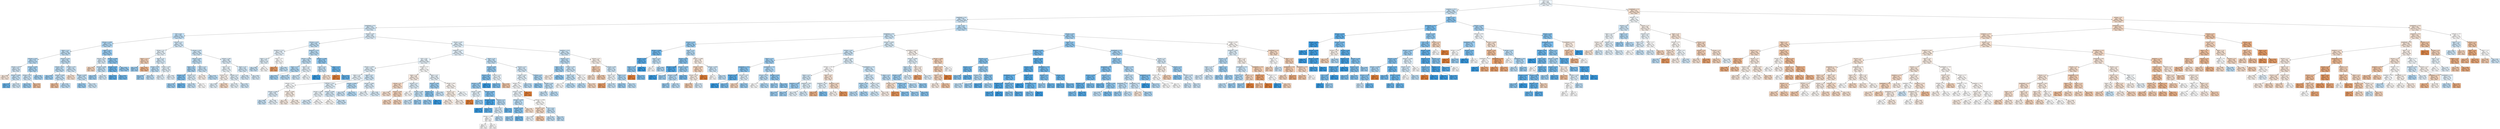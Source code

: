 digraph Tree {
node [shape=box, style="filled", color="black"] ;
0 [label="CCR <= 5.5\ngini = 0.499\nsamples = 25791\nvalue = [12351, 13440]\nclass = True", fillcolor="#eff7fd"] ;
1 [label="graphSize <= 75.0\ngini = 0.489\nsamples = 16087\nvalue = [6856, 9231]\nclass = True", fillcolor="#cce6f8"] ;
0 -> 1 [labeldistance=2.5, labelangle=45, headlabel="True"] ;
2 [label="graphDepth <= 6.5\ngini = 0.491\nsamples = 15229\nvalue = [6604, 8625]\nclass = True", fillcolor="#d1e8f9"] ;
1 -> 2 ;
3 [label="graphDepth <= 3.5\ngini = 0.493\nsamples = 12163\nvalue = [5386, 6777]\nclass = True", fillcolor="#d6ebfa"] ;
2 -> 3 ;
4 [label="CCR <= 0.55\ngini = 0.483\nsamples = 3145\nvalue = [1280, 1865]\nclass = True", fillcolor="#c1e0f7"] ;
3 -> 4 ;
5 [label="sdComm <= 0.065\ngini = 0.471\nsamples = 1770\nvalue = [673, 1097]\nclass = True", fillcolor="#b2d9f5"] ;
4 -> 5 ;
6 [label="nbproc <= 4.5\ngini = 0.483\nsamples = 1194\nvalue = [488, 706]\nclass = True", fillcolor="#c2e1f7"] ;
5 -> 6 ;
7 [label="sdComm <= 0.02\ngini = 0.478\nsamples = 374\nvalue = [148, 226]\nclass = True", fillcolor="#bbddf6"] ;
6 -> 7 ;
8 [label="sdComp <= 0.02\ngini = 0.492\nsamples = 146\nvalue = [64, 82]\nclass = True", fillcolor="#d4e9f9"] ;
7 -> 8 ;
9 [label="gini = 0.496\nsamples = 22\nvalue = [12, 10]\nclass = False", fillcolor="#fbeade"] ;
8 -> 9 ;
10 [label="sdComp <= 0.065\ngini = 0.487\nsamples = 124\nvalue = [52, 72]\nclass = True", fillcolor="#c8e4f8"] ;
8 -> 10 ;
11 [label="gini = 0.32\nsamples = 10\nvalue = [2, 8]\nclass = True", fillcolor="#6ab6ec"] ;
10 -> 11 ;
12 [label="gini = 0.492\nsamples = 114\nvalue = [50, 64]\nclass = True", fillcolor="#d4eaf9"] ;
10 -> 12 ;
13 [label="sdComp <= 0.065\ngini = 0.465\nsamples = 228\nvalue = [84, 144]\nclass = True", fillcolor="#acd6f4"] ;
7 -> 13 ;
14 [label="sdComp <= 0.02\ngini = 0.49\nsamples = 42\nvalue = [18, 24]\nclass = True", fillcolor="#cee6f8"] ;
13 -> 14 ;
15 [label="gini = 0.444\nsamples = 30\nvalue = [10, 20]\nclass = True", fillcolor="#9ccef2"] ;
14 -> 15 ;
16 [label="gini = 0.444\nsamples = 12\nvalue = [8, 4]\nclass = False", fillcolor="#f2c09c"] ;
14 -> 16 ;
17 [label="gini = 0.458\nsamples = 186\nvalue = [66, 120]\nclass = True", fillcolor="#a6d3f3"] ;
13 -> 17 ;
18 [label="sdComm <= 0.02\ngini = 0.485\nsamples = 820\nvalue = [340, 480]\nclass = True", fillcolor="#c5e2f7"] ;
6 -> 18 ;
19 [label="sdComp <= 0.02\ngini = 0.482\nsamples = 512\nvalue = [208, 304]\nclass = True", fillcolor="#c0e0f7"] ;
18 -> 19 ;
20 [label="gini = 0.444\nsamples = 72\nvalue = [24, 48]\nclass = True", fillcolor="#9ccef2"] ;
19 -> 20 ;
21 [label="sdComp <= 0.065\ngini = 0.487\nsamples = 440\nvalue = [184, 256]\nclass = True", fillcolor="#c7e3f8"] ;
19 -> 21 ;
22 [label="gini = 0.444\nsamples = 24\nvalue = [16, 8]\nclass = False", fillcolor="#f2c09c"] ;
21 -> 22 ;
23 [label="gini = 0.482\nsamples = 416\nvalue = [168, 248]\nclass = True", fillcolor="#bfdff7"] ;
21 -> 23 ;
24 [label="sdComp <= 0.02\ngini = 0.49\nsamples = 308\nvalue = [132, 176]\nclass = True", fillcolor="#cee6f8"] ;
18 -> 24 ;
25 [label="gini = 0.492\nsamples = 32\nvalue = [18, 14]\nclass = False", fillcolor="#f9e3d3"] ;
24 -> 25 ;
26 [label="sdComp <= 0.065\ngini = 0.485\nsamples = 276\nvalue = [114, 162]\nclass = True", fillcolor="#c4e2f7"] ;
24 -> 26 ;
27 [label="gini = 0.444\nsamples = 54\nvalue = [18, 36]\nclass = True", fillcolor="#9ccef2"] ;
26 -> 27 ;
28 [label="gini = 0.491\nsamples = 222\nvalue = [96, 126]\nclass = True", fillcolor="#d0e8f9"] ;
26 -> 28 ;
29 [label="nbproc <= 4.5\ngini = 0.436\nsamples = 576\nvalue = [185, 391]\nclass = True", fillcolor="#97cbf1"] ;
5 -> 29 ;
30 [label="sdComp <= 0.02\ngini = 0.495\nsamples = 100\nvalue = [45, 55]\nclass = True", fillcolor="#dbedfa"] ;
29 -> 30 ;
31 [label="gini = 0.48\nsamples = 20\nvalue = [12, 8]\nclass = False", fillcolor="#f6d5bd"] ;
30 -> 31 ;
32 [label="sdComp <= 0.065\ngini = 0.485\nsamples = 80\nvalue = [33, 47]\nclass = True", fillcolor="#c4e2f7"] ;
30 -> 32 ;
33 [label="gini = 0.444\nsamples = 18\nvalue = [6, 12]\nclass = True", fillcolor="#9ccef2"] ;
32 -> 33 ;
34 [label="gini = 0.492\nsamples = 62\nvalue = [27, 35]\nclass = True", fillcolor="#d2e9f9"] ;
32 -> 34 ;
35 [label="sdComp <= 0.065\ngini = 0.415\nsamples = 476\nvalue = [140, 336]\nclass = True", fillcolor="#8bc6f0"] ;
29 -> 35 ;
36 [label="sdComp <= 0.02\ngini = 0.325\nsamples = 88\nvalue = [18, 70]\nclass = True", fillcolor="#6cb6ec"] ;
35 -> 36 ;
37 [label="gini = 0.245\nsamples = 14\nvalue = [2, 12]\nclass = True", fillcolor="#5aade9"] ;
36 -> 37 ;
38 [label="gini = 0.339\nsamples = 74\nvalue = [16, 58]\nclass = True", fillcolor="#70b8ec"] ;
36 -> 38 ;
39 [label="gini = 0.431\nsamples = 388\nvalue = [122, 266]\nclass = True", fillcolor="#94caf1"] ;
35 -> 39 ;
40 [label="sdComm <= 0.2\ngini = 0.493\nsamples = 1375\nvalue = [607, 768]\nclass = True", fillcolor="#d5eafa"] ;
4 -> 40 ;
41 [label="sdComp <= 0.2\ngini = 0.498\nsamples = 319\nvalue = [150, 169]\nclass = True", fillcolor="#e9f4fc"] ;
40 -> 41 ;
42 [label="nbproc <= 4.5\ngini = 0.476\nsamples = 46\nvalue = [28, 18]\nclass = False", fillcolor="#f6d2b8"] ;
41 -> 42 ;
43 [label="gini = 0.444\nsamples = 12\nvalue = [4, 8]\nclass = True", fillcolor="#9ccef2"] ;
42 -> 43 ;
44 [label="gini = 0.415\nsamples = 34\nvalue = [24, 10]\nclass = False", fillcolor="#f0b58b"] ;
42 -> 44 ;
45 [label="nbproc <= 4.5\ngini = 0.494\nsamples = 273\nvalue = [122, 151]\nclass = True", fillcolor="#d9ecfa"] ;
41 -> 45 ;
46 [label="sdComp <= 0.65\ngini = 0.48\nsamples = 80\nvalue = [32, 48]\nclass = True", fillcolor="#bddef6"] ;
45 -> 46 ;
47 [label="gini = 0.444\nsamples = 6\nvalue = [2, 4]\nclass = True", fillcolor="#9ccef2"] ;
46 -> 47 ;
48 [label="gini = 0.482\nsamples = 74\nvalue = [30, 44]\nclass = True", fillcolor="#c0e0f7"] ;
46 -> 48 ;
49 [label="sdComp <= 0.65\ngini = 0.498\nsamples = 193\nvalue = [90, 103]\nclass = True", fillcolor="#e6f3fc"] ;
45 -> 49 ;
50 [label="gini = 0.497\nsamples = 26\nvalue = [12, 14]\nclass = True", fillcolor="#e3f1fb"] ;
49 -> 50 ;
51 [label="gini = 0.498\nsamples = 167\nvalue = [78, 89]\nclass = True", fillcolor="#e7f3fc"] ;
49 -> 51 ;
52 [label="sdComm <= 0.65\ngini = 0.491\nsamples = 1056\nvalue = [457, 599]\nclass = True", fillcolor="#d0e8f9"] ;
40 -> 52 ;
53 [label="sdComp <= 0.65\ngini = 0.483\nsamples = 526\nvalue = [215, 311]\nclass = True", fillcolor="#c2e1f7"] ;
52 -> 53 ;
54 [label="nbproc <= 4.5\ngini = 0.459\nsamples = 126\nvalue = [45, 81]\nclass = True", fillcolor="#a7d3f3"] ;
53 -> 54 ;
55 [label="sdComp <= 0.2\ngini = 0.39\nsamples = 64\nvalue = [17, 47]\nclass = True", fillcolor="#81c0ee"] ;
54 -> 55 ;
56 [label="gini = 0.444\nsamples = 30\nvalue = [10, 20]\nclass = True", fillcolor="#9ccef2"] ;
55 -> 56 ;
57 [label="gini = 0.327\nsamples = 34\nvalue = [7, 27]\nclass = True", fillcolor="#6cb6ec"] ;
55 -> 57 ;
58 [label="sdComp <= 0.2\ngini = 0.495\nsamples = 62\nvalue = [28, 34]\nclass = True", fillcolor="#dceefa"] ;
54 -> 58 ;
59 [label="gini = 0.488\nsamples = 38\nvalue = [16, 22]\nclass = True", fillcolor="#c9e4f8"] ;
58 -> 59 ;
60 [label="gini = 0.5\nsamples = 24\nvalue = [12, 12]\nclass = False", fillcolor="#ffffff"] ;
58 -> 60 ;
61 [label="nbproc <= 4.5\ngini = 0.489\nsamples = 400\nvalue = [170, 230]\nclass = True", fillcolor="#cbe5f8"] ;
53 -> 61 ;
62 [label="gini = 0.499\nsamples = 88\nvalue = [46, 42]\nclass = False", fillcolor="#fdf4ee"] ;
61 -> 62 ;
63 [label="gini = 0.479\nsamples = 312\nvalue = [124, 188]\nclass = True", fillcolor="#bcdef6"] ;
61 -> 63 ;
64 [label="sdComp <= 0.65\ngini = 0.496\nsamples = 530\nvalue = [242, 288]\nclass = True", fillcolor="#dfeffb"] ;
52 -> 64 ;
65 [label="nbproc <= 4.5\ngini = 0.499\nsamples = 236\nvalue = [112, 124]\nclass = True", fillcolor="#ecf6fc"] ;
64 -> 65 ;
66 [label="sdComp <= 0.2\ngini = 0.499\nsamples = 54\nvalue = [28, 26]\nclass = False", fillcolor="#fdf6f1"] ;
65 -> 66 ;
67 [label="gini = 0.498\nsamples = 30\nvalue = [14, 16]\nclass = True", fillcolor="#e6f3fc"] ;
66 -> 67 ;
68 [label="gini = 0.486\nsamples = 24\nvalue = [14, 10]\nclass = False", fillcolor="#f8dbc6"] ;
66 -> 68 ;
69 [label="sdComp <= 0.2\ngini = 0.497\nsamples = 182\nvalue = [84, 98]\nclass = True", fillcolor="#e3f1fb"] ;
65 -> 69 ;
70 [label="gini = 0.499\nsamples = 118\nvalue = [56, 62]\nclass = True", fillcolor="#ecf6fc"] ;
69 -> 70 ;
71 [label="gini = 0.492\nsamples = 64\nvalue = [28, 36]\nclass = True", fillcolor="#d3e9f9"] ;
69 -> 71 ;
72 [label="nbproc <= 4.5\ngini = 0.493\nsamples = 294\nvalue = [130, 164]\nclass = True", fillcolor="#d6ebfa"] ;
64 -> 72 ;
73 [label="gini = 0.493\nsamples = 200\nvalue = [88, 112]\nclass = True", fillcolor="#d5eaf9"] ;
72 -> 73 ;
74 [label="gini = 0.494\nsamples = 94\nvalue = [42, 52]\nclass = True", fillcolor="#d9ecfa"] ;
72 -> 74 ;
75 [label="sdComp <= 0.02\ngini = 0.496\nsamples = 9018\nvalue = [4106, 4912]\nclass = True", fillcolor="#dfeffb"] ;
3 -> 75 ;
76 [label="sdComm <= 0.02\ngini = 0.485\nsamples = 920\nvalue = [380, 540]\nclass = True", fillcolor="#c4e2f7"] ;
75 -> 76 ;
77 [label="graphSize <= 22.5\ngini = 0.498\nsamples = 222\nvalue = [104, 118]\nclass = True", fillcolor="#e8f3fc"] ;
76 -> 77 ;
78 [label="nbproc <= 4.5\ngini = 0.497\nsamples = 178\nvalue = [82, 96]\nclass = True", fillcolor="#e2f1fb"] ;
77 -> 78 ;
79 [label="gini = 0.488\nsamples = 90\nvalue = [38, 52]\nclass = True", fillcolor="#cae5f8"] ;
78 -> 79 ;
80 [label="gini = 0.5\nsamples = 88\nvalue = [44, 44]\nclass = False", fillcolor="#ffffff"] ;
78 -> 80 ;
81 [label="nbproc <= 4.5\ngini = 0.5\nsamples = 44\nvalue = [22, 22]\nclass = False", fillcolor="#ffffff"] ;
77 -> 81 ;
82 [label="gini = 0.32\nsamples = 10\nvalue = [8, 2]\nclass = False", fillcolor="#eca06a"] ;
81 -> 82 ;
83 [label="gini = 0.484\nsamples = 34\nvalue = [14, 20]\nclass = True", fillcolor="#c4e2f7"] ;
81 -> 83 ;
84 [label="graphSize <= 22.5\ngini = 0.478\nsamples = 698\nvalue = [276, 422]\nclass = True", fillcolor="#baddf6"] ;
76 -> 84 ;
85 [label="sdComm <= 0.065\ngini = 0.484\nsamples = 600\nvalue = [246, 354]\nclass = True", fillcolor="#c3e1f7"] ;
84 -> 85 ;
86 [label="nbproc <= 4.5\ngini = 0.47\nsamples = 386\nvalue = [146, 240]\nclass = True", fillcolor="#b1d9f5"] ;
85 -> 86 ;
87 [label="gini = 0.452\nsamples = 110\nvalue = [38, 72]\nclass = True", fillcolor="#a2d1f3"] ;
86 -> 87 ;
88 [label="gini = 0.476\nsamples = 276\nvalue = [108, 168]\nclass = True", fillcolor="#b8dcf6"] ;
86 -> 88 ;
89 [label="nbproc <= 4.5\ngini = 0.498\nsamples = 214\nvalue = [100, 114]\nclass = True", fillcolor="#e7f3fc"] ;
85 -> 89 ;
90 [label="gini = 0.491\nsamples = 74\nvalue = [32, 42]\nclass = True", fillcolor="#d0e8f9"] ;
89 -> 90 ;
91 [label="gini = 0.5\nsamples = 140\nvalue = [68, 72]\nclass = True", fillcolor="#f4fafe"] ;
89 -> 91 ;
92 [label="sdComm <= 0.065\ngini = 0.425\nsamples = 98\nvalue = [30, 68]\nclass = True", fillcolor="#90c8f0"] ;
84 -> 92 ;
93 [label="nbproc <= 4.5\ngini = 0.486\nsamples = 48\nvalue = [20, 28]\nclass = True", fillcolor="#c6e3f8"] ;
92 -> 93 ;
94 [label="gini = 0.0\nsamples = 12\nvalue = [0, 12]\nclass = True", fillcolor="#399de5"] ;
93 -> 94 ;
95 [label="gini = 0.494\nsamples = 36\nvalue = [20, 16]\nclass = False", fillcolor="#fae6d7"] ;
93 -> 95 ;
96 [label="nbproc <= 4.5\ngini = 0.32\nsamples = 50\nvalue = [10, 40]\nclass = True", fillcolor="#6ab6ec"] ;
92 -> 96 ;
97 [label="gini = 0.0\nsamples = 2\nvalue = [2, 0]\nclass = False", fillcolor="#e58139"] ;
96 -> 97 ;
98 [label="gini = 0.278\nsamples = 48\nvalue = [8, 40]\nclass = True", fillcolor="#61b1ea"] ;
96 -> 98 ;
99 [label="sdComm <= 0.65\ngini = 0.497\nsamples = 8098\nvalue = [3726, 4372]\nclass = True", fillcolor="#e2f1fb"] ;
75 -> 99 ;
100 [label="graphSize <= 22.5\ngini = 0.498\nsamples = 7018\nvalue = [3262, 3756]\nclass = True", fillcolor="#e5f2fc"] ;
99 -> 100 ;
101 [label="CCR <= 0.55\ngini = 0.498\nsamples = 6342\nvalue = [2982, 3360]\nclass = True", fillcolor="#e9f4fc"] ;
100 -> 101 ;
102 [label="sdComm <= 0.065\ngini = 0.497\nsamples = 4828\nvalue = [2224, 2604]\nclass = True", fillcolor="#e2f1fb"] ;
101 -> 102 ;
103 [label="nbproc <= 4.5\ngini = 0.499\nsamples = 3174\nvalue = [1502, 1672]\nclass = True", fillcolor="#ebf5fc"] ;
102 -> 103 ;
104 [label="sdComm <= 0.02\ngini = 0.5\nsamples = 1102\nvalue = [546, 556]\nclass = True", fillcolor="#fbfdff"] ;
103 -> 104 ;
105 [label="sdComp <= 0.065\ngini = 0.496\nsamples = 534\nvalue = [244, 290]\nclass = True", fillcolor="#e0effb"] ;
104 -> 105 ;
106 [label="gini = 0.488\nsamples = 152\nvalue = [64, 88]\nclass = True", fillcolor="#c9e4f8"] ;
105 -> 106 ;
107 [label="gini = 0.498\nsamples = 382\nvalue = [180, 202]\nclass = True", fillcolor="#e9f4fc"] ;
105 -> 107 ;
108 [label="sdComp <= 0.065\ngini = 0.498\nsamples = 568\nvalue = [302, 266]\nclass = False", fillcolor="#fcf0e7"] ;
104 -> 108 ;
109 [label="gini = 0.497\nsamples = 104\nvalue = [56, 48]\nclass = False", fillcolor="#fbede3"] ;
108 -> 109 ;
110 [label="gini = 0.498\nsamples = 464\nvalue = [246, 218]\nclass = False", fillcolor="#fcf1e8"] ;
108 -> 110 ;
111 [label="sdComm <= 0.02\ngini = 0.497\nsamples = 2072\nvalue = [956, 1116]\nclass = True", fillcolor="#e3f1fb"] ;
103 -> 111 ;
112 [label="sdComp <= 0.065\ngini = 0.499\nsamples = 1030\nvalue = [492, 538]\nclass = True", fillcolor="#eef7fd"] ;
111 -> 112 ;
113 [label="gini = 0.494\nsamples = 416\nvalue = [186, 230]\nclass = True", fillcolor="#d9ecfa"] ;
112 -> 113 ;
114 [label="gini = 0.5\nsamples = 614\nvalue = [306, 308]\nclass = True", fillcolor="#fefeff"] ;
112 -> 114 ;
115 [label="sdComp <= 0.065\ngini = 0.494\nsamples = 1042\nvalue = [464, 578]\nclass = True", fillcolor="#d8ecfa"] ;
111 -> 115 ;
116 [label="gini = 0.5\nsamples = 228\nvalue = [116, 112]\nclass = False", fillcolor="#fefbf8"] ;
115 -> 116 ;
117 [label="gini = 0.489\nsamples = 814\nvalue = [348, 466]\nclass = True", fillcolor="#cde6f8"] ;
115 -> 117 ;
118 [label="nbproc <= 4.5\ngini = 0.492\nsamples = 1654\nvalue = [722, 932]\nclass = True", fillcolor="#d2e9f9"] ;
102 -> 118 ;
119 [label="sdComp <= 0.065\ngini = 0.475\nsamples = 428\nvalue = [166, 262]\nclass = True", fillcolor="#b6dbf5"] ;
118 -> 119 ;
120 [label="gini = 0.49\nsamples = 56\nvalue = [24, 32]\nclass = True", fillcolor="#cee6f8"] ;
119 -> 120 ;
121 [label="gini = 0.472\nsamples = 372\nvalue = [142, 230]\nclass = True", fillcolor="#b3daf5"] ;
119 -> 121 ;
122 [label="sdComp <= 0.065\ngini = 0.496\nsamples = 1226\nvalue = [556, 670]\nclass = True", fillcolor="#ddeefb"] ;
118 -> 122 ;
123 [label="gini = 0.499\nsamples = 244\nvalue = [116, 128]\nclass = True", fillcolor="#ecf6fd"] ;
122 -> 123 ;
124 [label="gini = 0.495\nsamples = 982\nvalue = [440, 542]\nclass = True", fillcolor="#daedfa"] ;
122 -> 124 ;
125 [label="sdComm <= 0.2\ngini = 0.5\nsamples = 1514\nvalue = [758, 756]\nclass = False", fillcolor="#fffffe"] ;
101 -> 125 ;
126 [label="nbproc <= 4.5\ngini = 0.498\nsamples = 678\nvalue = [362, 316]\nclass = False", fillcolor="#fcefe6"] ;
125 -> 126 ;
127 [label="sdComp <= 0.2\ngini = 0.486\nsamples = 412\nvalue = [240, 172]\nclass = False", fillcolor="#f8dbc7"] ;
126 -> 127 ;
128 [label="gini = 0.492\nsamples = 206\nvalue = [116, 90]\nclass = False", fillcolor="#f9e3d3"] ;
127 -> 128 ;
129 [label="sdComp <= 0.65\ngini = 0.479\nsamples = 206\nvalue = [124, 82]\nclass = False", fillcolor="#f6d4bc"] ;
127 -> 129 ;
130 [label="gini = 0.48\nsamples = 140\nvalue = [84, 56]\nclass = False", fillcolor="#f6d5bd"] ;
129 -> 130 ;
131 [label="gini = 0.478\nsamples = 66\nvalue = [40, 26]\nclass = False", fillcolor="#f6d3ba"] ;
129 -> 131 ;
132 [label="sdComp <= 0.2\ngini = 0.497\nsamples = 266\nvalue = [122, 144]\nclass = True", fillcolor="#e1f0fb"] ;
126 -> 132 ;
133 [label="gini = 0.5\nsamples = 136\nvalue = [68, 68]\nclass = False", fillcolor="#ffffff"] ;
132 -> 133 ;
134 [label="sdComp <= 0.65\ngini = 0.486\nsamples = 130\nvalue = [54, 76]\nclass = True", fillcolor="#c6e3f7"] ;
132 -> 134 ;
135 [label="gini = 0.488\nsamples = 118\nvalue = [50, 68]\nclass = True", fillcolor="#cbe5f8"] ;
134 -> 135 ;
136 [label="gini = 0.444\nsamples = 12\nvalue = [4, 8]\nclass = True", fillcolor="#9ccef2"] ;
134 -> 136 ;
137 [label="nbproc <= 4.5\ngini = 0.499\nsamples = 836\nvalue = [396, 440]\nclass = True", fillcolor="#ebf5fc"] ;
125 -> 137 ;
138 [label="sdComp <= 0.65\ngini = 0.447\nsamples = 196\nvalue = [66, 130]\nclass = True", fillcolor="#9ecff2"] ;
137 -> 138 ;
139 [label="sdComp <= 0.2\ngini = 0.406\nsamples = 120\nvalue = [34, 86]\nclass = True", fillcolor="#87c4ef"] ;
138 -> 139 ;
140 [label="gini = 0.436\nsamples = 106\nvalue = [34, 72]\nclass = True", fillcolor="#96cbf1"] ;
139 -> 140 ;
141 [label="gini = 0.0\nsamples = 14\nvalue = [0, 14]\nclass = True", fillcolor="#399de5"] ;
139 -> 141 ;
142 [label="gini = 0.488\nsamples = 76\nvalue = [32, 44]\nclass = True", fillcolor="#c9e4f8"] ;
138 -> 142 ;
143 [label="sdComp <= 0.65\ngini = 0.5\nsamples = 640\nvalue = [330, 310]\nclass = False", fillcolor="#fdf7f3"] ;
137 -> 143 ;
144 [label="sdComp <= 0.2\ngini = 0.498\nsamples = 426\nvalue = [226, 200]\nclass = False", fillcolor="#fcf1e8"] ;
143 -> 144 ;
145 [label="gini = 0.498\nsamples = 236\nvalue = [126, 110]\nclass = False", fillcolor="#fcefe6"] ;
144 -> 145 ;
146 [label="gini = 0.499\nsamples = 190\nvalue = [100, 90]\nclass = False", fillcolor="#fcf2eb"] ;
144 -> 146 ;
147 [label="gini = 0.5\nsamples = 214\nvalue = [104, 110]\nclass = True", fillcolor="#f4fafe"] ;
143 -> 147 ;
148 [label="nbproc <= 4.5\ngini = 0.485\nsamples = 676\nvalue = [280, 396]\nclass = True", fillcolor="#c5e2f7"] ;
100 -> 148 ;
149 [label="sdComp <= 0.65\ngini = 0.436\nsamples = 162\nvalue = [52, 110]\nclass = True", fillcolor="#97cbf1"] ;
148 -> 149 ;
150 [label="sdComm <= 0.2\ngini = 0.398\nsamples = 124\nvalue = [34, 90]\nclass = True", fillcolor="#84c2ef"] ;
149 -> 150 ;
151 [label="sdComm <= 0.02\ngini = 0.44\nsamples = 104\nvalue = [34, 70]\nclass = True", fillcolor="#99cdf2"] ;
150 -> 151 ;
152 [label="sdComp <= 0.065\ngini = 0.498\nsamples = 30\nvalue = [14, 16]\nclass = True", fillcolor="#e6f3fc"] ;
151 -> 152 ;
153 [label="gini = 0.0\nsamples = 6\nvalue = [6, 0]\nclass = False", fillcolor="#e58139"] ;
152 -> 153 ;
154 [label="gini = 0.444\nsamples = 24\nvalue = [8, 16]\nclass = True", fillcolor="#9ccef2"] ;
152 -> 154 ;
155 [label="sdComp <= 0.065\ngini = 0.394\nsamples = 74\nvalue = [20, 54]\nclass = True", fillcolor="#82c1ef"] ;
151 -> 155 ;
156 [label="sdComm <= 0.065\ngini = 0.133\nsamples = 28\nvalue = [2, 26]\nclass = True", fillcolor="#48a5e7"] ;
155 -> 156 ;
157 [label="gini = 0.0\nsamples = 16\nvalue = [0, 16]\nclass = True", fillcolor="#399de5"] ;
156 -> 157 ;
158 [label="gini = 0.278\nsamples = 12\nvalue = [2, 10]\nclass = True", fillcolor="#61b1ea"] ;
156 -> 158 ;
159 [label="sdComp <= 0.2\ngini = 0.476\nsamples = 46\nvalue = [18, 28]\nclass = True", fillcolor="#b8dcf6"] ;
155 -> 159 ;
160 [label="CCR <= 0.55\ngini = 0.494\nsamples = 36\nvalue = [16, 20]\nclass = True", fillcolor="#d7ebfa"] ;
159 -> 160 ;
161 [label="sdComm <= 0.065\ngini = 0.5\nsamples = 16\nvalue = [8, 8]\nclass = False", fillcolor="#ffffff"] ;
160 -> 161 ;
162 [label="gini = 0.5\nsamples = 8\nvalue = [4, 4]\nclass = False", fillcolor="#ffffff"] ;
161 -> 162 ;
163 [label="gini = 0.5\nsamples = 8\nvalue = [4, 4]\nclass = False", fillcolor="#ffffff"] ;
161 -> 163 ;
164 [label="gini = 0.48\nsamples = 20\nvalue = [8, 12]\nclass = True", fillcolor="#bddef6"] ;
160 -> 164 ;
165 [label="gini = 0.32\nsamples = 10\nvalue = [2, 8]\nclass = True", fillcolor="#6ab6ec"] ;
159 -> 165 ;
166 [label="gini = 0.0\nsamples = 20\nvalue = [0, 20]\nclass = True", fillcolor="#399de5"] ;
150 -> 166 ;
167 [label="sdComm <= 0.2\ngini = 0.499\nsamples = 38\nvalue = [18, 20]\nclass = True", fillcolor="#ebf5fc"] ;
149 -> 167 ;
168 [label="gini = 0.375\nsamples = 16\nvalue = [4, 12]\nclass = True", fillcolor="#7bbeee"] ;
167 -> 168 ;
169 [label="gini = 0.463\nsamples = 22\nvalue = [14, 8]\nclass = False", fillcolor="#f4c9aa"] ;
167 -> 169 ;
170 [label="sdComm <= 0.2\ngini = 0.494\nsamples = 514\nvalue = [228, 286]\nclass = True", fillcolor="#d7ebfa"] ;
148 -> 170 ;
171 [label="sdComp <= 0.65\ngini = 0.498\nsamples = 390\nvalue = [182, 208]\nclass = True", fillcolor="#e6f3fc"] ;
170 -> 171 ;
172 [label="sdComp <= 0.2\ngini = 0.5\nsamples = 284\nvalue = [140, 144]\nclass = True", fillcolor="#fafcfe"] ;
171 -> 172 ;
173 [label="sdComp <= 0.065\ngini = 0.499\nsamples = 276\nvalue = [132, 144]\nclass = True", fillcolor="#eff7fd"] ;
172 -> 173 ;
174 [label="sdComm <= 0.065\ngini = 0.48\nsamples = 70\nvalue = [28, 42]\nclass = True", fillcolor="#bddef6"] ;
173 -> 174 ;
175 [label="sdComm <= 0.02\ngini = 0.408\nsamples = 42\nvalue = [12, 30]\nclass = True", fillcolor="#88c4ef"] ;
174 -> 175 ;
176 [label="gini = 0.444\nsamples = 24\nvalue = [8, 16]\nclass = True", fillcolor="#9ccef2"] ;
175 -> 176 ;
177 [label="gini = 0.346\nsamples = 18\nvalue = [4, 14]\nclass = True", fillcolor="#72b9ec"] ;
175 -> 177 ;
178 [label="gini = 0.49\nsamples = 28\nvalue = [16, 12]\nclass = False", fillcolor="#f8e0ce"] ;
174 -> 178 ;
179 [label="sdComm <= 0.065\ngini = 0.5\nsamples = 206\nvalue = [104, 102]\nclass = False", fillcolor="#fefdfb"] ;
173 -> 179 ;
180 [label="sdComm <= 0.02\ngini = 0.488\nsamples = 114\nvalue = [66, 48]\nclass = False", fillcolor="#f8ddc9"] ;
179 -> 180 ;
181 [label="gini = 0.499\nsamples = 42\nvalue = [20, 22]\nclass = True", fillcolor="#edf6fd"] ;
180 -> 181 ;
182 [label="gini = 0.461\nsamples = 72\nvalue = [46, 26]\nclass = False", fillcolor="#f4c8a9"] ;
180 -> 182 ;
183 [label="CCR <= 0.55\ngini = 0.485\nsamples = 92\nvalue = [38, 54]\nclass = True", fillcolor="#c4e2f7"] ;
179 -> 183 ;
184 [label="gini = 0.485\nsamples = 82\nvalue = [34, 48]\nclass = True", fillcolor="#c5e2f7"] ;
183 -> 184 ;
185 [label="gini = 0.48\nsamples = 10\nvalue = [4, 6]\nclass = True", fillcolor="#bddef6"] ;
183 -> 185 ;
186 [label="gini = 0.0\nsamples = 8\nvalue = [8, 0]\nclass = False", fillcolor="#e58139"] ;
172 -> 186 ;
187 [label="gini = 0.478\nsamples = 106\nvalue = [42, 64]\nclass = True", fillcolor="#bbddf6"] ;
171 -> 187 ;
188 [label="sdComp <= 0.2\ngini = 0.467\nsamples = 124\nvalue = [46, 78]\nclass = True", fillcolor="#aed7f4"] ;
170 -> 188 ;
189 [label="gini = 0.423\nsamples = 46\nvalue = [14, 32]\nclass = True", fillcolor="#90c8f0"] ;
188 -> 189 ;
190 [label="sdComp <= 0.65\ngini = 0.484\nsamples = 78\nvalue = [32, 46]\nclass = True", fillcolor="#c3e1f7"] ;
188 -> 190 ;
191 [label="gini = 0.488\nsamples = 38\nvalue = [16, 22]\nclass = True", fillcolor="#c9e4f8"] ;
190 -> 191 ;
192 [label="gini = 0.48\nsamples = 40\nvalue = [16, 24]\nclass = True", fillcolor="#bddef6"] ;
190 -> 192 ;
193 [label="graphSize <= 22.5\ngini = 0.49\nsamples = 1080\nvalue = [464, 616]\nclass = True", fillcolor="#cee7f9"] ;
99 -> 193 ;
194 [label="sdComp <= 0.2\ngini = 0.481\nsamples = 844\nvalue = [340, 504]\nclass = True", fillcolor="#bfdff7"] ;
193 -> 194 ;
195 [label="nbproc <= 4.5\ngini = 0.444\nsamples = 234\nvalue = [78, 156]\nclass = True", fillcolor="#9ccef2"] ;
194 -> 195 ;
196 [label="gini = 0.498\nsamples = 34\nvalue = [18, 16]\nclass = False", fillcolor="#fcf1e9"] ;
195 -> 196 ;
197 [label="gini = 0.42\nsamples = 200\nvalue = [60, 140]\nclass = True", fillcolor="#8ec7f0"] ;
195 -> 197 ;
198 [label="sdComp <= 0.65\ngini = 0.49\nsamples = 610\nvalue = [262, 348]\nclass = True", fillcolor="#cee7f9"] ;
194 -> 198 ;
199 [label="nbproc <= 4.5\ngini = 0.486\nsamples = 506\nvalue = [210, 296]\nclass = True", fillcolor="#c5e3f7"] ;
198 -> 199 ;
200 [label="gini = 0.5\nsamples = 56\nvalue = [28, 28]\nclass = False", fillcolor="#ffffff"] ;
199 -> 200 ;
201 [label="gini = 0.482\nsamples = 450\nvalue = [182, 268]\nclass = True", fillcolor="#bfe0f7"] ;
199 -> 201 ;
202 [label="nbproc <= 4.5\ngini = 0.5\nsamples = 104\nvalue = [52, 52]\nclass = False", fillcolor="#ffffff"] ;
198 -> 202 ;
203 [label="gini = 0.48\nsamples = 50\nvalue = [20, 30]\nclass = True", fillcolor="#bddef6"] ;
202 -> 203 ;
204 [label="gini = 0.483\nsamples = 54\nvalue = [32, 22]\nclass = False", fillcolor="#f7d8c1"] ;
202 -> 204 ;
205 [label="sdComp <= 0.2\ngini = 0.499\nsamples = 236\nvalue = [124, 112]\nclass = False", fillcolor="#fcf3ec"] ;
193 -> 205 ;
206 [label="nbproc <= 4.5\ngini = 0.471\nsamples = 116\nvalue = [72, 44]\nclass = False", fillcolor="#f5ceb2"] ;
205 -> 206 ;
207 [label="gini = 0.49\nsamples = 14\nvalue = [8, 6]\nclass = False", fillcolor="#f8e0ce"] ;
206 -> 207 ;
208 [label="gini = 0.468\nsamples = 102\nvalue = [64, 38]\nclass = False", fillcolor="#f4ccaf"] ;
206 -> 208 ;
209 [label="sdComp <= 0.65\ngini = 0.491\nsamples = 120\nvalue = [52, 68]\nclass = True", fillcolor="#d0e8f9"] ;
205 -> 209 ;
210 [label="nbproc <= 4.5\ngini = 0.499\nsamples = 62\nvalue = [30, 32]\nclass = True", fillcolor="#f3f9fd"] ;
209 -> 210 ;
211 [label="gini = 0.32\nsamples = 10\nvalue = [8, 2]\nclass = False", fillcolor="#eca06a"] ;
210 -> 211 ;
212 [label="gini = 0.488\nsamples = 52\nvalue = [22, 30]\nclass = True", fillcolor="#cae5f8"] ;
210 -> 212 ;
213 [label="nbproc <= 4.5\ngini = 0.471\nsamples = 58\nvalue = [22, 36]\nclass = True", fillcolor="#b2d9f5"] ;
209 -> 213 ;
214 [label="gini = 0.444\nsamples = 18\nvalue = [6, 12]\nclass = True", fillcolor="#9ccef2"] ;
213 -> 214 ;
215 [label="gini = 0.48\nsamples = 40\nvalue = [16, 24]\nclass = True", fillcolor="#bddef6"] ;
213 -> 215 ;
216 [label="CCR <= 0.55\ngini = 0.479\nsamples = 3066\nvalue = [1218, 1848]\nclass = True", fillcolor="#bcdef6"] ;
2 -> 216 ;
217 [label="graphDepth <= 9.0\ngini = 0.491\nsamples = 1722\nvalue = [746, 976]\nclass = True", fillcolor="#d0e8f9"] ;
216 -> 217 ;
218 [label="sdComm <= 0.02\ngini = 0.437\nsamples = 248\nvalue = [80, 168]\nclass = True", fillcolor="#97ccf1"] ;
217 -> 218 ;
219 [label="sdComp <= 0.065\ngini = 0.335\nsamples = 94\nvalue = [20, 74]\nclass = True", fillcolor="#6fb7ec"] ;
218 -> 219 ;
220 [label="sdComp <= 0.02\ngini = 0.245\nsamples = 70\nvalue = [10, 60]\nclass = True", fillcolor="#5aade9"] ;
219 -> 220 ;
221 [label="nbproc <= 4.5\ngini = 0.415\nsamples = 34\nvalue = [10, 24]\nclass = True", fillcolor="#8bc6f0"] ;
220 -> 221 ;
222 [label="gini = 0.0\nsamples = 2\nvalue = [2, 0]\nclass = False", fillcolor="#e58139"] ;
221 -> 222 ;
223 [label="gini = 0.375\nsamples = 32\nvalue = [8, 24]\nclass = True", fillcolor="#7bbeee"] ;
221 -> 223 ;
224 [label="gini = 0.0\nsamples = 36\nvalue = [0, 36]\nclass = True", fillcolor="#399de5"] ;
220 -> 224 ;
225 [label="nbproc <= 4.5\ngini = 0.486\nsamples = 24\nvalue = [10, 14]\nclass = True", fillcolor="#c6e3f8"] ;
219 -> 225 ;
226 [label="gini = 0.5\nsamples = 8\nvalue = [4, 4]\nclass = False", fillcolor="#ffffff"] ;
225 -> 226 ;
227 [label="gini = 0.469\nsamples = 16\nvalue = [6, 10]\nclass = True", fillcolor="#b0d8f5"] ;
225 -> 227 ;
228 [label="nbproc <= 4.5\ngini = 0.476\nsamples = 154\nvalue = [60, 94]\nclass = True", fillcolor="#b7dcf6"] ;
218 -> 228 ;
229 [label="sdComp <= 0.02\ngini = 0.402\nsamples = 86\nvalue = [24, 62]\nclass = True", fillcolor="#86c3ef"] ;
228 -> 229 ;
230 [label="sdComm <= 0.065\ngini = 0.198\nsamples = 18\nvalue = [2, 16]\nclass = True", fillcolor="#52a9e8"] ;
229 -> 230 ;
231 [label="gini = 0.0\nsamples = 12\nvalue = [0, 12]\nclass = True", fillcolor="#399de5"] ;
230 -> 231 ;
232 [label="gini = 0.444\nsamples = 6\nvalue = [2, 4]\nclass = True", fillcolor="#9ccef2"] ;
230 -> 232 ;
233 [label="sdComm <= 0.065\ngini = 0.438\nsamples = 68\nvalue = [22, 46]\nclass = True", fillcolor="#98ccf1"] ;
229 -> 233 ;
234 [label="sdComp <= 0.065\ngini = 0.472\nsamples = 42\nvalue = [16, 26]\nclass = True", fillcolor="#b3d9f5"] ;
233 -> 234 ;
235 [label="gini = 0.444\nsamples = 12\nvalue = [4, 8]\nclass = True", fillcolor="#9ccef2"] ;
234 -> 235 ;
236 [label="gini = 0.48\nsamples = 30\nvalue = [12, 18]\nclass = True", fillcolor="#bddef6"] ;
234 -> 236 ;
237 [label="gini = 0.355\nsamples = 26\nvalue = [6, 20]\nclass = True", fillcolor="#74baed"] ;
233 -> 237 ;
238 [label="sdComm <= 0.065\ngini = 0.498\nsamples = 68\nvalue = [36, 32]\nclass = False", fillcolor="#fcf1e9"] ;
228 -> 238 ;
239 [label="sdComp <= 0.065\ngini = 0.48\nsamples = 40\nvalue = [24, 16]\nclass = False", fillcolor="#f6d5bd"] ;
238 -> 239 ;
240 [label="sdComp <= 0.02\ngini = 0.498\nsamples = 34\nvalue = [18, 16]\nclass = False", fillcolor="#fcf1e9"] ;
239 -> 240 ;
241 [label="gini = 0.469\nsamples = 16\nvalue = [10, 6]\nclass = False", fillcolor="#f5cdb0"] ;
240 -> 241 ;
242 [label="gini = 0.494\nsamples = 18\nvalue = [8, 10]\nclass = True", fillcolor="#d7ebfa"] ;
240 -> 242 ;
243 [label="gini = 0.0\nsamples = 6\nvalue = [6, 0]\nclass = False", fillcolor="#e58139"] ;
239 -> 243 ;
244 [label="sdComp <= 0.055\ngini = 0.49\nsamples = 28\nvalue = [12, 16]\nclass = True", fillcolor="#cee6f8"] ;
238 -> 244 ;
245 [label="gini = 0.5\nsamples = 8\nvalue = [4, 4]\nclass = False", fillcolor="#ffffff"] ;
244 -> 245 ;
246 [label="gini = 0.48\nsamples = 20\nvalue = [8, 12]\nclass = True", fillcolor="#bddef6"] ;
244 -> 246 ;
247 [label="sdComm <= 0.065\ngini = 0.495\nsamples = 1474\nvalue = [666, 808]\nclass = True", fillcolor="#dceefa"] ;
217 -> 247 ;
248 [label="sdComp <= 0.02\ngini = 0.49\nsamples = 1088\nvalue = [466, 622]\nclass = True", fillcolor="#cde6f8"] ;
247 -> 248 ;
249 [label="nbproc <= 4.5\ngini = 0.451\nsamples = 280\nvalue = [96, 184]\nclass = True", fillcolor="#a0d0f3"] ;
248 -> 249 ;
250 [label="graphDepth <= 13.5\ngini = 0.403\nsamples = 100\nvalue = [28, 72]\nclass = True", fillcolor="#86c3ef"] ;
249 -> 250 ;
251 [label="sdComm <= 0.02\ngini = 0.245\nsamples = 56\nvalue = [8, 48]\nclass = True", fillcolor="#5aade9"] ;
250 -> 251 ;
252 [label="gini = 0.0\nsamples = 24\nvalue = [0, 24]\nclass = True", fillcolor="#399de5"] ;
251 -> 252 ;
253 [label="gini = 0.375\nsamples = 32\nvalue = [8, 24]\nclass = True", fillcolor="#7bbeee"] ;
251 -> 253 ;
254 [label="sdComm <= 0.02\ngini = 0.496\nsamples = 44\nvalue = [20, 24]\nclass = True", fillcolor="#deeffb"] ;
250 -> 254 ;
255 [label="gini = 0.48\nsamples = 20\nvalue = [12, 8]\nclass = False", fillcolor="#f6d5bd"] ;
254 -> 255 ;
256 [label="gini = 0.444\nsamples = 24\nvalue = [8, 16]\nclass = True", fillcolor="#9ccef2"] ;
254 -> 256 ;
257 [label="graphDepth <= 13.5\ngini = 0.47\nsamples = 180\nvalue = [68, 112]\nclass = True", fillcolor="#b1d8f5"] ;
249 -> 257 ;
258 [label="sdComm <= 0.02\ngini = 0.48\nsamples = 140\nvalue = [56, 84]\nclass = True", fillcolor="#bddef6"] ;
257 -> 258 ;
259 [label="gini = 0.5\nsamples = 24\nvalue = [12, 12]\nclass = False", fillcolor="#ffffff"] ;
258 -> 259 ;
260 [label="gini = 0.471\nsamples = 116\nvalue = [44, 72]\nclass = True", fillcolor="#b2d9f5"] ;
258 -> 260 ;
261 [label="sdComm <= 0.02\ngini = 0.42\nsamples = 40\nvalue = [12, 28]\nclass = True", fillcolor="#8ec7f0"] ;
257 -> 261 ;
262 [label="gini = 0.444\nsamples = 12\nvalue = [4, 8]\nclass = True", fillcolor="#9ccef2"] ;
261 -> 262 ;
263 [label="gini = 0.408\nsamples = 28\nvalue = [8, 20]\nclass = True", fillcolor="#88c4ef"] ;
261 -> 263 ;
264 [label="sdComp <= 0.065\ngini = 0.496\nsamples = 808\nvalue = [370, 438]\nclass = True", fillcolor="#e0f0fb"] ;
248 -> 264 ;
265 [label="sdComm <= 0.02\ngini = 0.5\nsamples = 322\nvalue = [162, 160]\nclass = False", fillcolor="#fffdfd"] ;
264 -> 265 ;
266 [label="nbproc <= 4.5\ngini = 0.493\nsamples = 150\nvalue = [66, 84]\nclass = True", fillcolor="#d5eaf9"] ;
265 -> 266 ;
267 [label="graphSize <= 40.0\ngini = 0.444\nsamples = 24\nvalue = [8, 16]\nclass = True", fillcolor="#9ccef2"] ;
266 -> 267 ;
268 [label="gini = 0.444\nsamples = 12\nvalue = [4, 8]\nclass = True", fillcolor="#9ccef2"] ;
267 -> 268 ;
269 [label="gini = 0.444\nsamples = 12\nvalue = [4, 8]\nclass = True", fillcolor="#9ccef2"] ;
267 -> 269 ;
270 [label="graphSize <= 40.0\ngini = 0.497\nsamples = 126\nvalue = [58, 68]\nclass = True", fillcolor="#e2f1fb"] ;
266 -> 270 ;
271 [label="gini = 0.498\nsamples = 90\nvalue = [42, 48]\nclass = True", fillcolor="#e6f3fc"] ;
270 -> 271 ;
272 [label="gini = 0.494\nsamples = 36\nvalue = [16, 20]\nclass = True", fillcolor="#d7ebfa"] ;
270 -> 272 ;
273 [label="nbproc <= 4.5\ngini = 0.493\nsamples = 172\nvalue = [96, 76]\nclass = False", fillcolor="#fae5d6"] ;
265 -> 273 ;
274 [label="graphSize <= 40.0\ngini = 0.498\nsamples = 30\nvalue = [14, 16]\nclass = True", fillcolor="#e6f3fc"] ;
273 -> 274 ;
275 [label="gini = 0.408\nsamples = 14\nvalue = [10, 4]\nclass = False", fillcolor="#efb388"] ;
274 -> 275 ;
276 [label="gini = 0.375\nsamples = 16\nvalue = [4, 12]\nclass = True", fillcolor="#7bbeee"] ;
274 -> 276 ;
277 [label="graphSize <= 40.0\ngini = 0.488\nsamples = 142\nvalue = [82, 60]\nclass = False", fillcolor="#f8ddca"] ;
273 -> 277 ;
278 [label="gini = 0.499\nsamples = 116\nvalue = [60, 56]\nclass = False", fillcolor="#fdf7f2"] ;
277 -> 278 ;
279 [label="gini = 0.26\nsamples = 26\nvalue = [22, 4]\nclass = False", fillcolor="#ea985d"] ;
277 -> 279 ;
280 [label="graphDepth <= 13.5\ngini = 0.49\nsamples = 486\nvalue = [208, 278]\nclass = True", fillcolor="#cde6f8"] ;
264 -> 280 ;
281 [label="nbproc <= 4.5\ngini = 0.491\nsamples = 406\nvalue = [176, 230]\nclass = True", fillcolor="#d1e8f9"] ;
280 -> 281 ;
282 [label="sdComm <= 0.02\ngini = 0.474\nsamples = 140\nvalue = [54, 86]\nclass = True", fillcolor="#b5dbf5"] ;
281 -> 282 ;
283 [label="gini = 0.478\nsamples = 96\nvalue = [38, 58]\nclass = True", fillcolor="#bbddf6"] ;
282 -> 283 ;
284 [label="gini = 0.463\nsamples = 44\nvalue = [16, 28]\nclass = True", fillcolor="#aad5f4"] ;
282 -> 284 ;
285 [label="sdComm <= 0.02\ngini = 0.497\nsamples = 266\nvalue = [122, 144]\nclass = True", fillcolor="#e1f0fb"] ;
281 -> 285 ;
286 [label="gini = 0.492\nsamples = 202\nvalue = [88, 114]\nclass = True", fillcolor="#d2e9f9"] ;
285 -> 286 ;
287 [label="gini = 0.498\nsamples = 64\nvalue = [34, 30]\nclass = False", fillcolor="#fcf0e8"] ;
285 -> 287 ;
288 [label="nbproc <= 4.5\ngini = 0.48\nsamples = 80\nvalue = [32, 48]\nclass = True", fillcolor="#bddef6"] ;
280 -> 288 ;
289 [label="sdComm <= 0.02\ngini = 0.49\nsamples = 28\nvalue = [16, 12]\nclass = False", fillcolor="#f8e0ce"] ;
288 -> 289 ;
290 [label="gini = 0.245\nsamples = 14\nvalue = [12, 2]\nclass = False", fillcolor="#e9965a"] ;
289 -> 290 ;
291 [label="gini = 0.408\nsamples = 14\nvalue = [4, 10]\nclass = True", fillcolor="#88c4ef"] ;
289 -> 291 ;
292 [label="sdComm <= 0.02\ngini = 0.426\nsamples = 52\nvalue = [16, 36]\nclass = True", fillcolor="#91c9f1"] ;
288 -> 292 ;
293 [label="gini = 0.444\nsamples = 24\nvalue = [8, 16]\nclass = True", fillcolor="#9ccef2"] ;
292 -> 293 ;
294 [label="gini = 0.408\nsamples = 28\nvalue = [8, 20]\nclass = True", fillcolor="#88c4ef"] ;
292 -> 294 ;
295 [label="graphSize <= 40.0\ngini = 0.499\nsamples = 386\nvalue = [200, 186]\nclass = False", fillcolor="#fdf6f1"] ;
247 -> 295 ;
296 [label="sdComp <= 0.065\ngini = 0.497\nsamples = 234\nvalue = [108, 126]\nclass = True", fillcolor="#e3f1fb"] ;
295 -> 296 ;
297 [label="nbproc <= 4.5\ngini = 0.485\nsamples = 140\nvalue = [58, 82]\nclass = True", fillcolor="#c5e2f7"] ;
296 -> 297 ;
298 [label="sdComp <= 0.02\ngini = 0.453\nsamples = 52\nvalue = [18, 34]\nclass = True", fillcolor="#a2d1f3"] ;
297 -> 298 ;
299 [label="gini = 0.473\nsamples = 26\nvalue = [10, 16]\nclass = True", fillcolor="#b5daf5"] ;
298 -> 299 ;
300 [label="gini = 0.426\nsamples = 26\nvalue = [8, 18]\nclass = True", fillcolor="#91c9f1"] ;
298 -> 300 ;
301 [label="gini = 0.496\nsamples = 88\nvalue = [40, 48]\nclass = True", fillcolor="#deeffb"] ;
297 -> 301 ;
302 [label="nbproc <= 4.5\ngini = 0.498\nsamples = 94\nvalue = [50, 44]\nclass = False", fillcolor="#fcf0e7"] ;
296 -> 302 ;
303 [label="gini = 0.32\nsamples = 20\nvalue = [16, 4]\nclass = False", fillcolor="#eca06a"] ;
302 -> 303 ;
304 [label="gini = 0.497\nsamples = 74\nvalue = [34, 40]\nclass = True", fillcolor="#e1f0fb"] ;
302 -> 304 ;
305 [label="sdComp <= 0.065\ngini = 0.478\nsamples = 152\nvalue = [92, 60]\nclass = False", fillcolor="#f6d3ba"] ;
295 -> 305 ;
306 [label="sdComp <= 0.02\ngini = 0.472\nsamples = 136\nvalue = [84, 52]\nclass = False", fillcolor="#f5cfb4"] ;
305 -> 306 ;
307 [label="nbproc <= 4.5\ngini = 0.482\nsamples = 128\nvalue = [76, 52]\nclass = False", fillcolor="#f7d7c0"] ;
306 -> 307 ;
308 [label="gini = 0.498\nsamples = 60\nvalue = [32, 28]\nclass = False", fillcolor="#fcefe6"] ;
307 -> 308 ;
309 [label="gini = 0.457\nsamples = 68\nvalue = [44, 24]\nclass = False", fillcolor="#f3c6a5"] ;
307 -> 309 ;
310 [label="gini = 0.0\nsamples = 8\nvalue = [8, 0]\nclass = False", fillcolor="#e58139"] ;
306 -> 310 ;
311 [label="gini = 0.5\nsamples = 16\nvalue = [8, 8]\nclass = False", fillcolor="#ffffff"] ;
305 -> 311 ;
312 [label="sdComp <= 0.65\ngini = 0.456\nsamples = 1344\nvalue = [472, 872]\nclass = True", fillcolor="#a4d2f3"] ;
216 -> 312 ;
313 [label="nbproc <= 4.5\ngini = 0.427\nsamples = 1062\nvalue = [328, 734]\nclass = True", fillcolor="#91c9f1"] ;
312 -> 313 ;
314 [label="graphSize <= 40.0\ngini = 0.353\nsamples = 410\nvalue = [94, 316]\nclass = True", fillcolor="#74baed"] ;
313 -> 314 ;
315 [label="sdComm <= 0.2\ngini = 0.405\nsamples = 234\nvalue = [66, 168]\nclass = True", fillcolor="#87c4ef"] ;
314 -> 315 ;
316 [label="sdComp <= 0.2\ngini = 0.331\nsamples = 86\nvalue = [18, 68]\nclass = True", fillcolor="#6db7ec"] ;
315 -> 316 ;
317 [label="gini = 0.408\nsamples = 28\nvalue = [8, 20]\nclass = True", fillcolor="#88c4ef"] ;
316 -> 317 ;
318 [label="gini = 0.285\nsamples = 58\nvalue = [10, 48]\nclass = True", fillcolor="#62b1ea"] ;
316 -> 318 ;
319 [label="sdComm <= 0.65\ngini = 0.438\nsamples = 148\nvalue = [48, 100]\nclass = True", fillcolor="#98ccf1"] ;
315 -> 319 ;
320 [label="sdComp <= 0.2\ngini = 0.472\nsamples = 68\nvalue = [26, 42]\nclass = True", fillcolor="#b4daf5"] ;
319 -> 320 ;
321 [label="gini = 0.483\nsamples = 44\nvalue = [18, 26]\nclass = True", fillcolor="#c2e1f7"] ;
320 -> 321 ;
322 [label="gini = 0.444\nsamples = 24\nvalue = [8, 16]\nclass = True", fillcolor="#9ccef2"] ;
320 -> 322 ;
323 [label="sdComp <= 0.2\ngini = 0.399\nsamples = 80\nvalue = [22, 58]\nclass = True", fillcolor="#84c2ef"] ;
319 -> 323 ;
324 [label="gini = 0.245\nsamples = 28\nvalue = [4, 24]\nclass = True", fillcolor="#5aade9"] ;
323 -> 324 ;
325 [label="gini = 0.453\nsamples = 52\nvalue = [18, 34]\nclass = True", fillcolor="#a2d1f3"] ;
323 -> 325 ;
326 [label="sdComm <= 0.65\ngini = 0.268\nsamples = 176\nvalue = [28, 148]\nclass = True", fillcolor="#5eb0ea"] ;
314 -> 326 ;
327 [label="sdComp <= 0.2\ngini = 0.239\nsamples = 130\nvalue = [18, 112]\nclass = True", fillcolor="#59ade9"] ;
326 -> 327 ;
328 [label="graphDepth <= 12.5\ngini = 0.291\nsamples = 68\nvalue = [12, 56]\nclass = True", fillcolor="#63b2eb"] ;
327 -> 328 ;
329 [label="sdComm <= 0.2\ngini = 0.142\nsamples = 26\nvalue = [2, 24]\nclass = True", fillcolor="#49a5e7"] ;
328 -> 329 ;
330 [label="gini = 0.198\nsamples = 18\nvalue = [2, 16]\nclass = True", fillcolor="#52a9e8"] ;
329 -> 330 ;
331 [label="gini = 0.0\nsamples = 8\nvalue = [0, 8]\nclass = True", fillcolor="#399de5"] ;
329 -> 331 ;
332 [label="sdComm <= 0.2\ngini = 0.363\nsamples = 42\nvalue = [10, 32]\nclass = True", fillcolor="#77bced"] ;
328 -> 332 ;
333 [label="gini = 0.408\nsamples = 28\nvalue = [8, 20]\nclass = True", fillcolor="#88c4ef"] ;
332 -> 333 ;
334 [label="gini = 0.245\nsamples = 14\nvalue = [2, 12]\nclass = True", fillcolor="#5aade9"] ;
332 -> 334 ;
335 [label="sdComm <= 0.2\ngini = 0.175\nsamples = 62\nvalue = [6, 56]\nclass = True", fillcolor="#4ea8e8"] ;
327 -> 335 ;
336 [label="gini = 0.0\nsamples = 32\nvalue = [0, 32]\nclass = True", fillcolor="#399de5"] ;
335 -> 336 ;
337 [label="graphDepth <= 12.5\ngini = 0.32\nsamples = 30\nvalue = [6, 24]\nclass = True", fillcolor="#6ab6ec"] ;
335 -> 337 ;
338 [label="gini = 0.397\nsamples = 22\nvalue = [6, 16]\nclass = True", fillcolor="#83c2ef"] ;
337 -> 338 ;
339 [label="gini = 0.0\nsamples = 8\nvalue = [0, 8]\nclass = True", fillcolor="#399de5"] ;
337 -> 339 ;
340 [label="graphDepth <= 12.5\ngini = 0.34\nsamples = 46\nvalue = [10, 36]\nclass = True", fillcolor="#70b8ec"] ;
326 -> 340 ;
341 [label="sdComp <= 0.2\ngini = 0.375\nsamples = 16\nvalue = [4, 12]\nclass = True", fillcolor="#7bbeee"] ;
340 -> 341 ;
342 [label="gini = 0.444\nsamples = 6\nvalue = [2, 4]\nclass = True", fillcolor="#9ccef2"] ;
341 -> 342 ;
343 [label="gini = 0.32\nsamples = 10\nvalue = [2, 8]\nclass = True", fillcolor="#6ab6ec"] ;
341 -> 343 ;
344 [label="sdComp <= 0.2\ngini = 0.32\nsamples = 30\nvalue = [6, 24]\nclass = True", fillcolor="#6ab6ec"] ;
340 -> 344 ;
345 [label="gini = 0.278\nsamples = 12\nvalue = [2, 10]\nclass = True", fillcolor="#61b1ea"] ;
344 -> 345 ;
346 [label="gini = 0.346\nsamples = 18\nvalue = [4, 14]\nclass = True", fillcolor="#72b9ec"] ;
344 -> 346 ;
347 [label="graphDepth <= 13.5\ngini = 0.46\nsamples = 652\nvalue = [234, 418]\nclass = True", fillcolor="#a8d4f4"] ;
313 -> 347 ;
348 [label="sdComp <= 0.2\ngini = 0.439\nsamples = 474\nvalue = [154, 320]\nclass = True", fillcolor="#98ccf2"] ;
347 -> 348 ;
349 [label="graphDepth <= 9.0\ngini = 0.394\nsamples = 230\nvalue = [62, 168]\nclass = True", fillcolor="#82c1ef"] ;
348 -> 349 ;
350 [label="sdComm <= 0.65\ngini = 0.328\nsamples = 58\nvalue = [12, 46]\nclass = True", fillcolor="#6db7ec"] ;
349 -> 350 ;
351 [label="sdComm <= 0.2\ngini = 0.291\nsamples = 34\nvalue = [6, 28]\nclass = True", fillcolor="#63b2eb"] ;
350 -> 351 ;
352 [label="gini = 0.375\nsamples = 16\nvalue = [4, 12]\nclass = True", fillcolor="#7bbeee"] ;
351 -> 352 ;
353 [label="gini = 0.198\nsamples = 18\nvalue = [2, 16]\nclass = True", fillcolor="#52a9e8"] ;
351 -> 353 ;
354 [label="gini = 0.375\nsamples = 24\nvalue = [6, 18]\nclass = True", fillcolor="#7bbeee"] ;
350 -> 354 ;
355 [label="sdComm <= 0.2\ngini = 0.412\nsamples = 172\nvalue = [50, 122]\nclass = True", fillcolor="#8ac5f0"] ;
349 -> 355 ;
356 [label="gini = 0.332\nsamples = 38\nvalue = [8, 30]\nclass = True", fillcolor="#6eb7ec"] ;
355 -> 356 ;
357 [label="sdComm <= 0.65\ngini = 0.43\nsamples = 134\nvalue = [42, 92]\nclass = True", fillcolor="#93caf1"] ;
355 -> 357 ;
358 [label="gini = 0.483\nsamples = 54\nvalue = [22, 32]\nclass = True", fillcolor="#c1e0f7"] ;
357 -> 358 ;
359 [label="gini = 0.375\nsamples = 80\nvalue = [20, 60]\nclass = True", fillcolor="#7bbeee"] ;
357 -> 359 ;
360 [label="sdComm <= 0.65\ngini = 0.47\nsamples = 244\nvalue = [92, 152]\nclass = True", fillcolor="#b1d8f5"] ;
348 -> 360 ;
361 [label="sdComm <= 0.2\ngini = 0.484\nsamples = 190\nvalue = [78, 112]\nclass = True", fillcolor="#c3e1f7"] ;
360 -> 361 ;
362 [label="graphDepth <= 9.0\ngini = 0.481\nsamples = 134\nvalue = [54, 80]\nclass = True", fillcolor="#bfdff7"] ;
361 -> 362 ;
363 [label="gini = 0.444\nsamples = 24\nvalue = [8, 16]\nclass = True", fillcolor="#9ccef2"] ;
362 -> 363 ;
364 [label="gini = 0.487\nsamples = 110\nvalue = [46, 64]\nclass = True", fillcolor="#c7e3f8"] ;
362 -> 364 ;
365 [label="graphDepth <= 9.0\ngini = 0.49\nsamples = 56\nvalue = [24, 32]\nclass = True", fillcolor="#cee6f8"] ;
361 -> 365 ;
366 [label="gini = 0.494\nsamples = 18\nvalue = [10, 8]\nclass = False", fillcolor="#fae6d7"] ;
365 -> 366 ;
367 [label="gini = 0.465\nsamples = 38\nvalue = [14, 24]\nclass = True", fillcolor="#acd6f4"] ;
365 -> 367 ;
368 [label="graphDepth <= 9.0\ngini = 0.384\nsamples = 54\nvalue = [14, 40]\nclass = True", fillcolor="#7ebfee"] ;
360 -> 368 ;
369 [label="gini = 0.0\nsamples = 18\nvalue = [0, 18]\nclass = True", fillcolor="#399de5"] ;
368 -> 369 ;
370 [label="gini = 0.475\nsamples = 36\nvalue = [14, 22]\nclass = True", fillcolor="#b7dbf6"] ;
368 -> 370 ;
371 [label="sdComp <= 0.2\ngini = 0.495\nsamples = 178\nvalue = [80, 98]\nclass = True", fillcolor="#dbedfa"] ;
347 -> 371 ;
372 [label="sdComm <= 0.65\ngini = 0.498\nsamples = 106\nvalue = [56, 50]\nclass = False", fillcolor="#fcf2ea"] ;
371 -> 372 ;
373 [label="sdComm <= 0.2\ngini = 0.5\nsamples = 80\nvalue = [40, 40]\nclass = False", fillcolor="#ffffff"] ;
372 -> 373 ;
374 [label="gini = 0.5\nsamples = 32\nvalue = [16, 16]\nclass = False", fillcolor="#ffffff"] ;
373 -> 374 ;
375 [label="gini = 0.5\nsamples = 48\nvalue = [24, 24]\nclass = False", fillcolor="#ffffff"] ;
373 -> 375 ;
376 [label="gini = 0.473\nsamples = 26\nvalue = [16, 10]\nclass = False", fillcolor="#f5d0b5"] ;
372 -> 376 ;
377 [label="sdComm <= 0.2\ngini = 0.444\nsamples = 72\nvalue = [24, 48]\nclass = True", fillcolor="#9ccef2"] ;
371 -> 377 ;
378 [label="gini = 0.397\nsamples = 44\nvalue = [12, 32]\nclass = True", fillcolor="#83c2ef"] ;
377 -> 378 ;
379 [label="sdComm <= 0.65\ngini = 0.49\nsamples = 28\nvalue = [12, 16]\nclass = True", fillcolor="#cee6f8"] ;
377 -> 379 ;
380 [label="gini = 0.49\nsamples = 14\nvalue = [6, 8]\nclass = True", fillcolor="#cee6f8"] ;
379 -> 380 ;
381 [label="gini = 0.49\nsamples = 14\nvalue = [6, 8]\nclass = True", fillcolor="#cee6f8"] ;
379 -> 381 ;
382 [label="sdComm <= 0.65\ngini = 0.5\nsamples = 282\nvalue = [144, 138]\nclass = False", fillcolor="#fefaf7"] ;
312 -> 382 ;
383 [label="graphSize <= 40.0\ngini = 0.496\nsamples = 166\nvalue = [76, 90]\nclass = True", fillcolor="#e0f0fb"] ;
382 -> 383 ;
384 [label="sdComm <= 0.2\ngini = 0.476\nsamples = 82\nvalue = [32, 50]\nclass = True", fillcolor="#b8dcf6"] ;
383 -> 384 ;
385 [label="nbproc <= 4.5\ngini = 0.491\nsamples = 46\nvalue = [20, 26]\nclass = True", fillcolor="#d1e8f9"] ;
384 -> 385 ;
386 [label="gini = 0.494\nsamples = 18\nvalue = [8, 10]\nclass = True", fillcolor="#d7ebfa"] ;
385 -> 386 ;
387 [label="gini = 0.49\nsamples = 28\nvalue = [12, 16]\nclass = True", fillcolor="#cee6f8"] ;
385 -> 387 ;
388 [label="nbproc <= 4.5\ngini = 0.444\nsamples = 36\nvalue = [12, 24]\nclass = True", fillcolor="#9ccef2"] ;
384 -> 388 ;
389 [label="gini = 0.444\nsamples = 18\nvalue = [6, 12]\nclass = True", fillcolor="#9ccef2"] ;
388 -> 389 ;
390 [label="gini = 0.444\nsamples = 18\nvalue = [6, 12]\nclass = True", fillcolor="#9ccef2"] ;
388 -> 390 ;
391 [label="nbproc <= 4.5\ngini = 0.499\nsamples = 84\nvalue = [44, 40]\nclass = False", fillcolor="#fdf4ed"] ;
383 -> 391 ;
392 [label="graphDepth <= 12.5\ngini = 0.49\nsamples = 42\nvalue = [18, 24]\nclass = True", fillcolor="#cee6f8"] ;
391 -> 392 ;
393 [label="sdComm <= 0.2\ngini = 0.469\nsamples = 32\nvalue = [12, 20]\nclass = True", fillcolor="#b0d8f5"] ;
392 -> 393 ;
394 [label="gini = 0.48\nsamples = 20\nvalue = [8, 12]\nclass = True", fillcolor="#bddef6"] ;
393 -> 394 ;
395 [label="gini = 0.444\nsamples = 12\nvalue = [4, 8]\nclass = True", fillcolor="#9ccef2"] ;
393 -> 395 ;
396 [label="sdComm <= 0.2\ngini = 0.48\nsamples = 10\nvalue = [6, 4]\nclass = False", fillcolor="#f6d5bd"] ;
392 -> 396 ;
397 [label="gini = 0.444\nsamples = 6\nvalue = [2, 4]\nclass = True", fillcolor="#9ccef2"] ;
396 -> 397 ;
398 [label="gini = 0.0\nsamples = 4\nvalue = [4, 0]\nclass = False", fillcolor="#e58139"] ;
396 -> 398 ;
399 [label="graphDepth <= 12.5\ngini = 0.472\nsamples = 42\nvalue = [26, 16]\nclass = False", fillcolor="#f5cfb3"] ;
391 -> 399 ;
400 [label="sdComm <= 0.2\ngini = 0.346\nsamples = 18\nvalue = [14, 4]\nclass = False", fillcolor="#eca572"] ;
399 -> 400 ;
401 [label="gini = 0.444\nsamples = 12\nvalue = [8, 4]\nclass = False", fillcolor="#f2c09c"] ;
400 -> 401 ;
402 [label="gini = 0.0\nsamples = 6\nvalue = [6, 0]\nclass = False", fillcolor="#e58139"] ;
400 -> 402 ;
403 [label="sdComm <= 0.2\ngini = 0.5\nsamples = 24\nvalue = [12, 12]\nclass = False", fillcolor="#ffffff"] ;
399 -> 403 ;
404 [label="gini = 0.0\nsamples = 4\nvalue = [0, 4]\nclass = True", fillcolor="#399de5"] ;
403 -> 404 ;
405 [label="gini = 0.48\nsamples = 20\nvalue = [12, 8]\nclass = False", fillcolor="#f6d5bd"] ;
403 -> 405 ;
406 [label="graphDepth <= 9.0\ngini = 0.485\nsamples = 116\nvalue = [68, 48]\nclass = False", fillcolor="#f7dac5"] ;
382 -> 406 ;
407 [label="nbproc <= 4.5\ngini = 0.5\nsamples = 24\nvalue = [12, 12]\nclass = False", fillcolor="#ffffff"] ;
406 -> 407 ;
408 [label="gini = 0.48\nsamples = 10\nvalue = [6, 4]\nclass = False", fillcolor="#f6d5bd"] ;
407 -> 408 ;
409 [label="gini = 0.49\nsamples = 14\nvalue = [6, 8]\nclass = True", fillcolor="#cee6f8"] ;
407 -> 409 ;
410 [label="nbproc <= 4.5\ngini = 0.476\nsamples = 92\nvalue = [56, 36]\nclass = False", fillcolor="#f6d2b8"] ;
406 -> 410 ;
411 [label="graphDepth <= 13.5\ngini = 0.471\nsamples = 58\nvalue = [36, 22]\nclass = False", fillcolor="#f5ceb2"] ;
410 -> 411 ;
412 [label="gini = 0.48\nsamples = 50\nvalue = [30, 20]\nclass = False", fillcolor="#f6d5bd"] ;
411 -> 412 ;
413 [label="gini = 0.375\nsamples = 8\nvalue = [6, 2]\nclass = False", fillcolor="#eeab7b"] ;
411 -> 413 ;
414 [label="graphDepth <= 13.5\ngini = 0.484\nsamples = 34\nvalue = [20, 14]\nclass = False", fillcolor="#f7d9c4"] ;
410 -> 414 ;
415 [label="gini = 0.463\nsamples = 22\nvalue = [14, 8]\nclass = False", fillcolor="#f4c9aa"] ;
414 -> 415 ;
416 [label="gini = 0.5\nsamples = 12\nvalue = [6, 6]\nclass = False", fillcolor="#ffffff"] ;
414 -> 416 ;
417 [label="nbproc <= 4.5\ngini = 0.415\nsamples = 858\nvalue = [252, 606]\nclass = True", fillcolor="#8bc6f0"] ;
1 -> 417 ;
418 [label="graphDepth <= 25.5\ngini = 0.363\nsamples = 470\nvalue = [112, 358]\nclass = True", fillcolor="#77bced"] ;
417 -> 418 ;
419 [label="sdComp <= 0.065\ngini = 0.28\nsamples = 238\nvalue = [40, 198]\nclass = True", fillcolor="#61b1ea"] ;
418 -> 419 ;
420 [label="sdComp <= 0.02\ngini = 0.045\nsamples = 86\nvalue = [2, 84]\nclass = True", fillcolor="#3e9fe6"] ;
419 -> 420 ;
421 [label="gini = 0.0\nsamples = 40\nvalue = [0, 40]\nclass = True", fillcolor="#399de5"] ;
420 -> 421 ;
422 [label="sdComm <= 0.02\ngini = 0.083\nsamples = 46\nvalue = [2, 44]\nclass = True", fillcolor="#42a1e6"] ;
420 -> 422 ;
423 [label="gini = 0.0\nsamples = 16\nvalue = [0, 16]\nclass = True", fillcolor="#399de5"] ;
422 -> 423 ;
424 [label="sdComm <= 0.065\ngini = 0.124\nsamples = 30\nvalue = [2, 28]\nclass = True", fillcolor="#47a4e7"] ;
422 -> 424 ;
425 [label="gini = 0.142\nsamples = 26\nvalue = [2, 24]\nclass = True", fillcolor="#49a5e7"] ;
424 -> 425 ;
426 [label="gini = 0.0\nsamples = 4\nvalue = [0, 4]\nclass = True", fillcolor="#399de5"] ;
424 -> 426 ;
427 [label="sdComm <= 0.065\ngini = 0.375\nsamples = 152\nvalue = [38, 114]\nclass = True", fillcolor="#7bbeee"] ;
419 -> 427 ;
428 [label="sdComm <= 0.02\ngini = 0.499\nsamples = 42\nvalue = [22, 20]\nclass = False", fillcolor="#fdf4ed"] ;
427 -> 428 ;
429 [label="gini = 0.473\nsamples = 26\nvalue = [16, 10]\nclass = False", fillcolor="#f5d0b5"] ;
428 -> 429 ;
430 [label="gini = 0.469\nsamples = 16\nvalue = [6, 10]\nclass = True", fillcolor="#b0d8f5"] ;
428 -> 430 ;
431 [label="sdComp <= 0.65\ngini = 0.249\nsamples = 110\nvalue = [16, 94]\nclass = True", fillcolor="#5baee9"] ;
427 -> 431 ;
432 [label="sdComp <= 0.2\ngini = 0.114\nsamples = 66\nvalue = [4, 62]\nclass = True", fillcolor="#46a3e7"] ;
431 -> 432 ;
433 [label="sdComm <= 0.55\ngini = 0.245\nsamples = 28\nvalue = [4, 24]\nclass = True", fillcolor="#5aade9"] ;
432 -> 433 ;
434 [label="CCR <= 0.55\ngini = 0.375\nsamples = 16\nvalue = [4, 12]\nclass = True", fillcolor="#7bbeee"] ;
433 -> 434 ;
435 [label="gini = 0.0\nsamples = 4\nvalue = [0, 4]\nclass = True", fillcolor="#399de5"] ;
434 -> 435 ;
436 [label="gini = 0.444\nsamples = 12\nvalue = [4, 8]\nclass = True", fillcolor="#9ccef2"] ;
434 -> 436 ;
437 [label="gini = 0.0\nsamples = 12\nvalue = [0, 12]\nclass = True", fillcolor="#399de5"] ;
433 -> 437 ;
438 [label="gini = 0.0\nsamples = 38\nvalue = [0, 38]\nclass = True", fillcolor="#399de5"] ;
432 -> 438 ;
439 [label="sdComm <= 0.65\ngini = 0.397\nsamples = 44\nvalue = [12, 32]\nclass = True", fillcolor="#83c2ef"] ;
431 -> 439 ;
440 [label="sdComm <= 0.2\ngini = 0.388\nsamples = 38\nvalue = [10, 28]\nclass = True", fillcolor="#80c0ee"] ;
439 -> 440 ;
441 [label="gini = 0.375\nsamples = 16\nvalue = [4, 12]\nclass = True", fillcolor="#7bbeee"] ;
440 -> 441 ;
442 [label="gini = 0.397\nsamples = 22\nvalue = [6, 16]\nclass = True", fillcolor="#83c2ef"] ;
440 -> 442 ;
443 [label="gini = 0.444\nsamples = 6\nvalue = [2, 4]\nclass = True", fillcolor="#9ccef2"] ;
439 -> 443 ;
444 [label="sdComp <= 0.65\ngini = 0.428\nsamples = 232\nvalue = [72, 160]\nclass = True", fillcolor="#92c9f1"] ;
418 -> 444 ;
445 [label="CCR <= 0.55\ngini = 0.406\nsamples = 212\nvalue = [60, 152]\nclass = True", fillcolor="#87c4ef"] ;
444 -> 445 ;
446 [label="sdComp <= 0.065\ngini = 0.451\nsamples = 134\nvalue = [46, 88]\nclass = True", fillcolor="#a0d0f3"] ;
445 -> 446 ;
447 [label="sdComp <= 0.02\ngini = 0.402\nsamples = 86\nvalue = [24, 62]\nclass = True", fillcolor="#86c3ef"] ;
446 -> 447 ;
448 [label="sdComm <= 0.065\ngini = 0.465\nsamples = 38\nvalue = [14, 24]\nclass = True", fillcolor="#acd6f4"] ;
447 -> 448 ;
449 [label="sdComm <= 0.02\ngini = 0.415\nsamples = 34\nvalue = [10, 24]\nclass = True", fillcolor="#8bc6f0"] ;
448 -> 449 ;
450 [label="gini = 0.49\nsamples = 14\nvalue = [6, 8]\nclass = True", fillcolor="#cee6f8"] ;
449 -> 450 ;
451 [label="gini = 0.32\nsamples = 20\nvalue = [4, 16]\nclass = True", fillcolor="#6ab6ec"] ;
449 -> 451 ;
452 [label="gini = 0.0\nsamples = 4\nvalue = [4, 0]\nclass = False", fillcolor="#e58139"] ;
448 -> 452 ;
453 [label="sdComm <= 0.02\ngini = 0.33\nsamples = 48\nvalue = [10, 38]\nclass = True", fillcolor="#6db7ec"] ;
447 -> 453 ;
454 [label="gini = 0.346\nsamples = 18\nvalue = [4, 14]\nclass = True", fillcolor="#72b9ec"] ;
453 -> 454 ;
455 [label="sdComm <= 0.065\ngini = 0.32\nsamples = 30\nvalue = [6, 24]\nclass = True", fillcolor="#6ab6ec"] ;
453 -> 455 ;
456 [label="gini = 0.32\nsamples = 10\nvalue = [2, 8]\nclass = True", fillcolor="#6ab6ec"] ;
455 -> 456 ;
457 [label="gini = 0.32\nsamples = 20\nvalue = [4, 16]\nclass = True", fillcolor="#6ab6ec"] ;
455 -> 457 ;
458 [label="sdComm <= 0.065\ngini = 0.497\nsamples = 48\nvalue = [22, 26]\nclass = True", fillcolor="#e1f0fb"] ;
446 -> 458 ;
459 [label="sdComm <= 0.02\ngini = 0.492\nsamples = 32\nvalue = [14, 18]\nclass = True", fillcolor="#d3e9f9"] ;
458 -> 459 ;
460 [label="gini = 0.5\nsamples = 12\nvalue = [6, 6]\nclass = False", fillcolor="#ffffff"] ;
459 -> 460 ;
461 [label="gini = 0.48\nsamples = 20\nvalue = [8, 12]\nclass = True", fillcolor="#bddef6"] ;
459 -> 461 ;
462 [label="gini = 0.5\nsamples = 16\nvalue = [8, 8]\nclass = False", fillcolor="#ffffff"] ;
458 -> 462 ;
463 [label="sdComm <= 0.65\ngini = 0.295\nsamples = 78\nvalue = [14, 64]\nclass = True", fillcolor="#64b2eb"] ;
445 -> 463 ;
464 [label="sdComm <= 0.2\ngini = 0.211\nsamples = 50\nvalue = [6, 44]\nclass = True", fillcolor="#54aae9"] ;
463 -> 464 ;
465 [label="sdComp <= 0.2\ngini = 0.375\nsamples = 16\nvalue = [4, 12]\nclass = True", fillcolor="#7bbeee"] ;
464 -> 465 ;
466 [label="gini = 0.0\nsamples = 4\nvalue = [4, 0]\nclass = False", fillcolor="#e58139"] ;
465 -> 466 ;
467 [label="gini = 0.0\nsamples = 12\nvalue = [0, 12]\nclass = True", fillcolor="#399de5"] ;
465 -> 467 ;
468 [label="sdComp <= 0.2\ngini = 0.111\nsamples = 34\nvalue = [2, 32]\nclass = True", fillcolor="#45a3e7"] ;
464 -> 468 ;
469 [label="gini = 0.0\nsamples = 12\nvalue = [0, 12]\nclass = True", fillcolor="#399de5"] ;
468 -> 469 ;
470 [label="gini = 0.165\nsamples = 22\nvalue = [2, 20]\nclass = True", fillcolor="#4da7e8"] ;
468 -> 470 ;
471 [label="sdComp <= 0.2\ngini = 0.408\nsamples = 28\nvalue = [8, 20]\nclass = True", fillcolor="#88c4ef"] ;
463 -> 471 ;
472 [label="gini = 0.219\nsamples = 16\nvalue = [2, 14]\nclass = True", fillcolor="#55abe9"] ;
471 -> 472 ;
473 [label="gini = 0.5\nsamples = 12\nvalue = [6, 6]\nclass = False", fillcolor="#ffffff"] ;
471 -> 473 ;
474 [label="sdComm <= 0.2\ngini = 0.48\nsamples = 20\nvalue = [12, 8]\nclass = False", fillcolor="#f6d5bd"] ;
444 -> 474 ;
475 [label="gini = 0.5\nsamples = 16\nvalue = [8, 8]\nclass = False", fillcolor="#ffffff"] ;
474 -> 475 ;
476 [label="gini = 0.0\nsamples = 4\nvalue = [4, 0]\nclass = False", fillcolor="#e58139"] ;
474 -> 476 ;
477 [label="sdComp <= 0.065\ngini = 0.461\nsamples = 388\nvalue = [140, 248]\nclass = True", fillcolor="#a9d4f4"] ;
417 -> 477 ;
478 [label="sdComm <= 0.02\ngini = 0.5\nsamples = 148\nvalue = [72, 76]\nclass = True", fillcolor="#f5fafe"] ;
477 -> 478 ;
479 [label="graphDepth <= 25.5\ngini = 0.444\nsamples = 48\nvalue = [16, 32]\nclass = True", fillcolor="#9ccef2"] ;
478 -> 479 ;
480 [label="sdComp <= 0.02\ngini = 0.5\nsamples = 16\nvalue = [8, 8]\nclass = False", fillcolor="#ffffff"] ;
479 -> 480 ;
481 [label="gini = 0.0\nsamples = 4\nvalue = [4, 0]\nclass = False", fillcolor="#e58139"] ;
480 -> 481 ;
482 [label="gini = 0.444\nsamples = 12\nvalue = [4, 8]\nclass = True", fillcolor="#9ccef2"] ;
480 -> 482 ;
483 [label="sdComp <= 0.02\ngini = 0.375\nsamples = 32\nvalue = [8, 24]\nclass = True", fillcolor="#7bbeee"] ;
479 -> 483 ;
484 [label="gini = 0.0\nsamples = 16\nvalue = [0, 16]\nclass = True", fillcolor="#399de5"] ;
483 -> 484 ;
485 [label="gini = 0.5\nsamples = 16\nvalue = [8, 8]\nclass = False", fillcolor="#ffffff"] ;
483 -> 485 ;
486 [label="sdComm <= 0.065\ngini = 0.493\nsamples = 100\nvalue = [56, 44]\nclass = False", fillcolor="#f9e4d5"] ;
478 -> 486 ;
487 [label="sdComp <= 0.02\ngini = 0.444\nsamples = 60\nvalue = [40, 20]\nclass = False", fillcolor="#f2c09c"] ;
486 -> 487 ;
488 [label="graphDepth <= 25.5\ngini = 0.5\nsamples = 24\nvalue = [12, 12]\nclass = False", fillcolor="#ffffff"] ;
487 -> 488 ;
489 [label="gini = 0.0\nsamples = 8\nvalue = [0, 8]\nclass = True", fillcolor="#399de5"] ;
488 -> 489 ;
490 [label="gini = 0.375\nsamples = 16\nvalue = [12, 4]\nclass = False", fillcolor="#eeab7b"] ;
488 -> 490 ;
491 [label="graphDepth <= 25.5\ngini = 0.346\nsamples = 36\nvalue = [28, 8]\nclass = False", fillcolor="#eca572"] ;
487 -> 491 ;
492 [label="gini = 0.32\nsamples = 20\nvalue = [16, 4]\nclass = False", fillcolor="#eca06a"] ;
491 -> 492 ;
493 [label="gini = 0.375\nsamples = 16\nvalue = [12, 4]\nclass = False", fillcolor="#eeab7b"] ;
491 -> 493 ;
494 [label="sdComp <= 0.02\ngini = 0.48\nsamples = 40\nvalue = [16, 24]\nclass = True", fillcolor="#bddef6"] ;
486 -> 494 ;
495 [label="gini = 0.5\nsamples = 8\nvalue = [4, 4]\nclass = False", fillcolor="#ffffff"] ;
494 -> 495 ;
496 [label="graphDepth <= 25.5\ngini = 0.469\nsamples = 32\nvalue = [12, 20]\nclass = True", fillcolor="#b0d8f5"] ;
494 -> 496 ;
497 [label="gini = 0.48\nsamples = 20\nvalue = [8, 12]\nclass = True", fillcolor="#bddef6"] ;
496 -> 497 ;
498 [label="gini = 0.444\nsamples = 12\nvalue = [4, 8]\nclass = True", fillcolor="#9ccef2"] ;
496 -> 498 ;
499 [label="sdComp <= 0.65\ngini = 0.406\nsamples = 240\nvalue = [68, 172]\nclass = True", fillcolor="#87c4ef"] ;
477 -> 499 ;
500 [label="graphDepth <= 25.5\ngini = 0.377\nsamples = 214\nvalue = [54, 160]\nclass = True", fillcolor="#7cbeee"] ;
499 -> 500 ;
501 [label="sdComm <= 0.02\ngini = 0.32\nsamples = 100\nvalue = [20, 80]\nclass = True", fillcolor="#6ab6ec"] ;
500 -> 501 ;
502 [label="gini = 0.0\nsamples = 12\nvalue = [0, 12]\nclass = True", fillcolor="#399de5"] ;
501 -> 502 ;
503 [label="CCR <= 0.55\ngini = 0.351\nsamples = 88\nvalue = [20, 68]\nclass = True", fillcolor="#73baed"] ;
501 -> 503 ;
504 [label="gini = 0.5\nsamples = 4\nvalue = [2, 2]\nclass = False", fillcolor="#ffffff"] ;
503 -> 504 ;
505 [label="sdComp <= 0.2\ngini = 0.337\nsamples = 84\nvalue = [18, 66]\nclass = True", fillcolor="#6fb8ec"] ;
503 -> 505 ;
506 [label="sdComm <= 0.65\ngini = 0.26\nsamples = 26\nvalue = [4, 22]\nclass = True", fillcolor="#5dafea"] ;
505 -> 506 ;
507 [label="gini = 0.408\nsamples = 14\nvalue = [4, 10]\nclass = True", fillcolor="#88c4ef"] ;
506 -> 507 ;
508 [label="gini = 0.0\nsamples = 12\nvalue = [0, 12]\nclass = True", fillcolor="#399de5"] ;
506 -> 508 ;
509 [label="sdComm <= 0.65\ngini = 0.366\nsamples = 58\nvalue = [14, 44]\nclass = True", fillcolor="#78bced"] ;
505 -> 509 ;
510 [label="sdComm <= 0.2\ngini = 0.278\nsamples = 48\nvalue = [8, 40]\nclass = True", fillcolor="#61b1ea"] ;
509 -> 510 ;
511 [label="gini = 0.32\nsamples = 20\nvalue = [4, 16]\nclass = True", fillcolor="#6ab6ec"] ;
510 -> 511 ;
512 [label="gini = 0.245\nsamples = 28\nvalue = [4, 24]\nclass = True", fillcolor="#5aade9"] ;
510 -> 512 ;
513 [label="gini = 0.48\nsamples = 10\nvalue = [6, 4]\nclass = False", fillcolor="#f6d5bd"] ;
509 -> 513 ;
514 [label="sdComp <= 0.2\ngini = 0.419\nsamples = 114\nvalue = [34, 80]\nclass = True", fillcolor="#8dc7f0"] ;
500 -> 514 ;
515 [label="sdComm <= 0.065\ngini = 0.465\nsamples = 76\nvalue = [28, 48]\nclass = True", fillcolor="#acd6f4"] ;
514 -> 515 ;
516 [label="sdComm <= 0.02\ngini = 0.363\nsamples = 42\nvalue = [10, 32]\nclass = True", fillcolor="#77bced"] ;
515 -> 516 ;
517 [label="gini = 0.444\nsamples = 18\nvalue = [6, 12]\nclass = True", fillcolor="#9ccef2"] ;
516 -> 517 ;
518 [label="gini = 0.278\nsamples = 24\nvalue = [4, 20]\nclass = True", fillcolor="#61b1ea"] ;
516 -> 518 ;
519 [label="CCR <= 0.55\ngini = 0.498\nsamples = 34\nvalue = [18, 16]\nclass = False", fillcolor="#fcf1e9"] ;
515 -> 519 ;
520 [label="gini = 0.444\nsamples = 12\nvalue = [8, 4]\nclass = False", fillcolor="#f2c09c"] ;
519 -> 520 ;
521 [label="sdComm <= 0.65\ngini = 0.496\nsamples = 22\nvalue = [10, 12]\nclass = True", fillcolor="#deeffb"] ;
519 -> 521 ;
522 [label="sdComm <= 0.2\ngini = 0.5\nsamples = 12\nvalue = [6, 6]\nclass = False", fillcolor="#ffffff"] ;
521 -> 522 ;
523 [label="gini = 0.5\nsamples = 4\nvalue = [2, 2]\nclass = False", fillcolor="#ffffff"] ;
522 -> 523 ;
524 [label="gini = 0.5\nsamples = 8\nvalue = [4, 4]\nclass = False", fillcolor="#ffffff"] ;
522 -> 524 ;
525 [label="gini = 0.48\nsamples = 10\nvalue = [4, 6]\nclass = True", fillcolor="#bddef6"] ;
521 -> 525 ;
526 [label="sdComm <= 0.2\ngini = 0.266\nsamples = 38\nvalue = [6, 32]\nclass = True", fillcolor="#5eafea"] ;
514 -> 526 ;
527 [label="gini = 0.375\nsamples = 16\nvalue = [4, 12]\nclass = True", fillcolor="#7bbeee"] ;
526 -> 527 ;
528 [label="sdComm <= 0.65\ngini = 0.165\nsamples = 22\nvalue = [2, 20]\nclass = True", fillcolor="#4da7e8"] ;
526 -> 528 ;
529 [label="gini = 0.198\nsamples = 18\nvalue = [2, 16]\nclass = True", fillcolor="#52a9e8"] ;
528 -> 529 ;
530 [label="gini = 0.0\nsamples = 4\nvalue = [0, 4]\nclass = True", fillcolor="#399de5"] ;
528 -> 530 ;
531 [label="graphDepth <= 25.5\ngini = 0.497\nsamples = 26\nvalue = [14, 12]\nclass = False", fillcolor="#fbede3"] ;
499 -> 531 ;
532 [label="sdComm <= 0.2\ngini = 0.463\nsamples = 22\nvalue = [14, 8]\nclass = False", fillcolor="#f4c9aa"] ;
531 -> 532 ;
533 [label="gini = 0.408\nsamples = 14\nvalue = [10, 4]\nclass = False", fillcolor="#efb388"] ;
532 -> 533 ;
534 [label="gini = 0.5\nsamples = 8\nvalue = [4, 4]\nclass = False", fillcolor="#ffffff"] ;
532 -> 534 ;
535 [label="gini = 0.0\nsamples = 4\nvalue = [0, 4]\nclass = True", fillcolor="#399de5"] ;
531 -> 535 ;
536 [label="graphDepth <= 3.5\ngini = 0.491\nsamples = 9704\nvalue = [5495, 4209]\nclass = False", fillcolor="#f9e2d1"] ;
0 -> 536 [labeldistance=2.5, labelangle=-45, headlabel="False"] ;
537 [label="sdComm <= 2.0\ngini = 0.5\nsamples = 684\nvalue = [334, 350]\nclass = True", fillcolor="#f6fbfe"] ;
536 -> 537 ;
538 [label="sdComp <= 6.5\ngini = 0.492\nsamples = 294\nvalue = [128, 166]\nclass = True", fillcolor="#d2e9f9"] ;
537 -> 538 ;
539 [label="nbproc <= 4.5\ngini = 0.499\nsamples = 158\nvalue = [76, 82]\nclass = True", fillcolor="#f1f8fd"] ;
538 -> 539 ;
540 [label="sdComp <= 2.0\ngini = 0.499\nsamples = 54\nvalue = [28, 26]\nclass = False", fillcolor="#fdf6f1"] ;
539 -> 540 ;
541 [label="gini = 0.494\nsamples = 36\nvalue = [20, 16]\nclass = False", fillcolor="#fae6d7"] ;
540 -> 541 ;
542 [label="gini = 0.494\nsamples = 18\nvalue = [8, 10]\nclass = True", fillcolor="#d7ebfa"] ;
540 -> 542 ;
543 [label="sdComp <= 2.0\ngini = 0.497\nsamples = 104\nvalue = [48, 56]\nclass = True", fillcolor="#e3f1fb"] ;
539 -> 543 ;
544 [label="gini = 0.498\nsamples = 64\nvalue = [30, 34]\nclass = True", fillcolor="#e8f3fc"] ;
543 -> 544 ;
545 [label="gini = 0.495\nsamples = 40\nvalue = [18, 22]\nclass = True", fillcolor="#dbedfa"] ;
543 -> 545 ;
546 [label="nbproc <= 4.5\ngini = 0.472\nsamples = 136\nvalue = [52, 84]\nclass = True", fillcolor="#b4daf5"] ;
538 -> 546 ;
547 [label="gini = 0.444\nsamples = 24\nvalue = [8, 16]\nclass = True", fillcolor="#9ccef2"] ;
546 -> 547 ;
548 [label="gini = 0.477\nsamples = 112\nvalue = [44, 68]\nclass = True", fillcolor="#b9dcf6"] ;
546 -> 548 ;
549 [label="sdComp <= 2.0\ngini = 0.498\nsamples = 390\nvalue = [206, 184]\nclass = False", fillcolor="#fcf2ea"] ;
537 -> 549 ;
550 [label="sdComm <= 6.5\ngini = 0.499\nsamples = 134\nvalue = [64, 70]\nclass = True", fillcolor="#eef7fd"] ;
549 -> 550 ;
551 [label="nbproc <= 4.5\ngini = 0.497\nsamples = 74\nvalue = [34, 40]\nclass = True", fillcolor="#e1f0fb"] ;
550 -> 551 ;
552 [label="gini = 0.5\nsamples = 36\nvalue = [18, 18]\nclass = False", fillcolor="#ffffff"] ;
551 -> 552 ;
553 [label="gini = 0.488\nsamples = 38\nvalue = [16, 22]\nclass = True", fillcolor="#c9e4f8"] ;
551 -> 553 ;
554 [label="nbproc <= 4.5\ngini = 0.5\nsamples = 60\nvalue = [30, 30]\nclass = False", fillcolor="#ffffff"] ;
550 -> 554 ;
555 [label="gini = 0.495\nsamples = 40\nvalue = [18, 22]\nclass = True", fillcolor="#dbedfa"] ;
554 -> 555 ;
556 [label="gini = 0.48\nsamples = 20\nvalue = [12, 8]\nclass = False", fillcolor="#f6d5bd"] ;
554 -> 556 ;
557 [label="nbproc <= 4.5\ngini = 0.494\nsamples = 256\nvalue = [142, 114]\nclass = False", fillcolor="#fae6d8"] ;
549 -> 557 ;
558 [label="sdComm <= 6.5\ngini = 0.5\nsamples = 98\nvalue = [50, 48]\nclass = False", fillcolor="#fefaf7"] ;
557 -> 558 ;
559 [label="sdComp <= 6.5\ngini = 0.492\nsamples = 32\nvalue = [18, 14]\nclass = False", fillcolor="#f9e3d3"] ;
558 -> 559 ;
560 [label="gini = 0.48\nsamples = 20\nvalue = [8, 12]\nclass = True", fillcolor="#bddef6"] ;
559 -> 560 ;
561 [label="gini = 0.278\nsamples = 12\nvalue = [10, 2]\nclass = False", fillcolor="#ea9a61"] ;
559 -> 561 ;
562 [label="sdComp <= 6.5\ngini = 0.5\nsamples = 66\nvalue = [32, 34]\nclass = True", fillcolor="#f3f9fd"] ;
558 -> 562 ;
563 [label="gini = 0.498\nsamples = 34\nvalue = [18, 16]\nclass = False", fillcolor="#fcf1e9"] ;
562 -> 563 ;
564 [label="gini = 0.492\nsamples = 32\nvalue = [14, 18]\nclass = True", fillcolor="#d3e9f9"] ;
562 -> 564 ;
565 [label="sdComp <= 6.5\ngini = 0.486\nsamples = 158\nvalue = [92, 66]\nclass = False", fillcolor="#f8dbc7"] ;
557 -> 565 ;
566 [label="sdComm <= 6.5\ngini = 0.475\nsamples = 72\nvalue = [44, 28]\nclass = False", fillcolor="#f6d1b7"] ;
565 -> 566 ;
567 [label="gini = 0.494\nsamples = 54\nvalue = [30, 24]\nclass = False", fillcolor="#fae6d7"] ;
566 -> 567 ;
568 [label="gini = 0.346\nsamples = 18\nvalue = [14, 4]\nclass = False", fillcolor="#eca572"] ;
566 -> 568 ;
569 [label="sdComm <= 6.5\ngini = 0.493\nsamples = 86\nvalue = [48, 38]\nclass = False", fillcolor="#fae5d6"] ;
565 -> 569 ;
570 [label="gini = 0.477\nsamples = 56\nvalue = [34, 22]\nclass = False", fillcolor="#f6d3b9"] ;
569 -> 570 ;
571 [label="gini = 0.498\nsamples = 30\nvalue = [14, 16]\nclass = True", fillcolor="#e6f3fc"] ;
569 -> 571 ;
572 [label="sdComp <= 6.5\ngini = 0.49\nsamples = 9020\nvalue = [5161, 3859]\nclass = False", fillcolor="#f8dfcd"] ;
536 -> 572 ;
573 [label="graphDepth <= 25.5\ngini = 0.487\nsamples = 6512\nvalue = [3783, 2729]\nclass = False", fillcolor="#f8dcc8"] ;
572 -> 573 ;
574 [label="graphSize <= 22.5\ngini = 0.49\nsamples = 5436\nvalue = [3103, 2333]\nclass = False", fillcolor="#f9e0ce"] ;
573 -> 574 ;
575 [label="nbproc <= 4.5\ngini = 0.48\nsamples = 1446\nvalue = [868, 578]\nclass = False", fillcolor="#f6d5bd"] ;
574 -> 575 ;
576 [label="sdComm <= 2.0\ngini = 0.487\nsamples = 898\nvalue = [522, 376]\nclass = False", fillcolor="#f8dcc8"] ;
575 -> 576 ;
577 [label="sdComp <= 2.0\ngini = 0.426\nsamples = 260\nvalue = [180, 80]\nclass = False", fillcolor="#f1b991"] ;
576 -> 577 ;
578 [label="gini = 0.383\nsamples = 116\nvalue = [86, 30]\nclass = False", fillcolor="#eead7e"] ;
577 -> 578 ;
579 [label="gini = 0.453\nsamples = 144\nvalue = [94, 50]\nclass = False", fillcolor="#f3c4a2"] ;
577 -> 579 ;
580 [label="sdComp <= 2.0\ngini = 0.497\nsamples = 638\nvalue = [342, 296]\nclass = False", fillcolor="#fceee4"] ;
576 -> 580 ;
581 [label="sdComm <= 6.5\ngini = 0.499\nsamples = 270\nvalue = [142, 128]\nclass = False", fillcolor="#fcf3eb"] ;
580 -> 581 ;
582 [label="gini = 0.495\nsamples = 138\nvalue = [76, 62]\nclass = False", fillcolor="#fae8db"] ;
581 -> 582 ;
583 [label="gini = 0.5\nsamples = 132\nvalue = [66, 66]\nclass = False", fillcolor="#ffffff"] ;
581 -> 583 ;
584 [label="sdComm <= 6.5\ngini = 0.496\nsamples = 368\nvalue = [200, 168]\nclass = False", fillcolor="#fbebdf"] ;
580 -> 584 ;
585 [label="gini = 0.499\nsamples = 224\nvalue = [116, 108]\nclass = False", fillcolor="#fdf6f1"] ;
584 -> 585 ;
586 [label="gini = 0.486\nsamples = 144\nvalue = [84, 60]\nclass = False", fillcolor="#f8dbc6"] ;
584 -> 586 ;
587 [label="sdComm <= 2.0\ngini = 0.465\nsamples = 548\nvalue = [346, 202]\nclass = False", fillcolor="#f4cbad"] ;
575 -> 587 ;
588 [label="sdComp <= 2.0\ngini = 0.5\nsamples = 152\nvalue = [78, 74]\nclass = False", fillcolor="#fef9f5"] ;
587 -> 588 ;
589 [label="gini = 0.5\nsamples = 52\nvalue = [26, 26]\nclass = False", fillcolor="#ffffff"] ;
588 -> 589 ;
590 [label="gini = 0.499\nsamples = 100\nvalue = [52, 48]\nclass = False", fillcolor="#fdf5f0"] ;
588 -> 590 ;
591 [label="sdComm <= 6.5\ngini = 0.438\nsamples = 396\nvalue = [268, 128]\nclass = False", fillcolor="#f1bd98"] ;
587 -> 591 ;
592 [label="sdComp <= 2.0\ngini = 0.462\nsamples = 188\nvalue = [120, 68]\nclass = False", fillcolor="#f4c8a9"] ;
591 -> 592 ;
593 [label="gini = 0.5\nsamples = 44\nvalue = [22, 22]\nclass = False", fillcolor="#ffffff"] ;
592 -> 593 ;
594 [label="gini = 0.435\nsamples = 144\nvalue = [98, 46]\nclass = False", fillcolor="#f1bc96"] ;
592 -> 594 ;
595 [label="sdComp <= 2.0\ngini = 0.411\nsamples = 208\nvalue = [148, 60]\nclass = False", fillcolor="#f0b489"] ;
591 -> 595 ;
596 [label="gini = 0.41\nsamples = 132\nvalue = [94, 38]\nclass = False", fillcolor="#f0b489"] ;
595 -> 596 ;
597 [label="gini = 0.411\nsamples = 76\nvalue = [54, 22]\nclass = False", fillcolor="#f0b48a"] ;
595 -> 597 ;
598 [label="sdComp <= 2.0\ngini = 0.493\nsamples = 3990\nvalue = [2235, 1755]\nclass = False", fillcolor="#f9e4d4"] ;
574 -> 598 ;
599 [label="graphSize <= 40.0\ngini = 0.497\nsamples = 1938\nvalue = [1050, 888]\nclass = False", fillcolor="#fbece0"] ;
598 -> 599 ;
600 [label="sdComm <= 6.5\ngini = 0.494\nsamples = 774\nvalue = [430, 344]\nclass = False", fillcolor="#fae6d7"] ;
599 -> 600 ;
601 [label="graphDepth <= 7.5\ngini = 0.492\nsamples = 574\nvalue = [324, 250]\nclass = False", fillcolor="#f9e2d2"] ;
600 -> 601 ;
602 [label="nbproc <= 4.5\ngini = 0.487\nsamples = 162\nvalue = [94, 68]\nclass = False", fillcolor="#f8dcc8"] ;
601 -> 602 ;
603 [label="sdComm <= 2.0\ngini = 0.476\nsamples = 82\nvalue = [50, 32]\nclass = False", fillcolor="#f6d2b8"] ;
602 -> 603 ;
604 [label="gini = 0.48\nsamples = 40\nvalue = [24, 16]\nclass = False", fillcolor="#f6d5bd"] ;
603 -> 604 ;
605 [label="gini = 0.472\nsamples = 42\nvalue = [26, 16]\nclass = False", fillcolor="#f5cfb3"] ;
603 -> 605 ;
606 [label="sdComm <= 2.0\ngini = 0.495\nsamples = 80\nvalue = [44, 36]\nclass = False", fillcolor="#fae8db"] ;
602 -> 606 ;
607 [label="gini = 0.469\nsamples = 32\nvalue = [20, 12]\nclass = False", fillcolor="#f5cdb0"] ;
606 -> 607 ;
608 [label="gini = 0.5\nsamples = 48\nvalue = [24, 24]\nclass = False", fillcolor="#ffffff"] ;
606 -> 608 ;
609 [label="nbproc <= 4.5\ngini = 0.493\nsamples = 412\nvalue = [230, 182]\nclass = False", fillcolor="#fae5d6"] ;
601 -> 609 ;
610 [label="sdComm <= 2.0\ngini = 0.498\nsamples = 128\nvalue = [68, 60]\nclass = False", fillcolor="#fcf0e8"] ;
609 -> 610 ;
611 [label="gini = 0.5\nsamples = 90\nvalue = [46, 44]\nclass = False", fillcolor="#fefaf6"] ;
610 -> 611 ;
612 [label="gini = 0.488\nsamples = 38\nvalue = [22, 16]\nclass = False", fillcolor="#f8ddc9"] ;
610 -> 612 ;
613 [label="sdComm <= 2.0\ngini = 0.49\nsamples = 284\nvalue = [162, 122]\nclass = False", fillcolor="#f9e0ce"] ;
609 -> 613 ;
614 [label="gini = 0.485\nsamples = 140\nvalue = [82, 58]\nclass = False", fillcolor="#f7dac5"] ;
613 -> 614 ;
615 [label="gini = 0.494\nsamples = 144\nvalue = [80, 64]\nclass = False", fillcolor="#fae6d7"] ;
613 -> 615 ;
616 [label="graphDepth <= 7.5\ngini = 0.498\nsamples = 200\nvalue = [106, 94]\nclass = False", fillcolor="#fcf1e9"] ;
600 -> 616 ;
617 [label="nbproc <= 4.5\ngini = 0.497\nsamples = 48\nvalue = [26, 22]\nclass = False", fillcolor="#fbece1"] ;
616 -> 617 ;
618 [label="gini = 0.5\nsamples = 24\nvalue = [12, 12]\nclass = False", fillcolor="#ffffff"] ;
617 -> 618 ;
619 [label="gini = 0.486\nsamples = 24\nvalue = [14, 10]\nclass = False", fillcolor="#f8dbc6"] ;
617 -> 619 ;
620 [label="nbproc <= 4.5\ngini = 0.499\nsamples = 152\nvalue = [80, 72]\nclass = False", fillcolor="#fcf2eb"] ;
616 -> 620 ;
621 [label="gini = 0.497\nsamples = 74\nvalue = [40, 34]\nclass = False", fillcolor="#fbece1"] ;
620 -> 621 ;
622 [label="gini = 0.5\nsamples = 78\nvalue = [40, 38]\nclass = False", fillcolor="#fef9f5"] ;
620 -> 622 ;
623 [label="nbproc <= 4.5\ngini = 0.498\nsamples = 1164\nvalue = [620, 544]\nclass = False", fillcolor="#fcf0e7"] ;
599 -> 623 ;
624 [label="sdComm <= 2.0\ngini = 0.495\nsamples = 628\nvalue = [344, 284]\nclass = False", fillcolor="#fae9dc"] ;
623 -> 624 ;
625 [label="graphSize <= 75.0\ngini = 0.487\nsamples = 214\nvalue = [124, 90]\nclass = False", fillcolor="#f8dcc9"] ;
624 -> 625 ;
626 [label="graphDepth <= 12.5\ngini = 0.48\nsamples = 150\nvalue = [90, 60]\nclass = False", fillcolor="#f6d5bd"] ;
625 -> 626 ;
627 [label="gini = 0.492\nsamples = 32\nvalue = [18, 14]\nclass = False", fillcolor="#f9e3d3"] ;
626 -> 627 ;
628 [label="gini = 0.476\nsamples = 118\nvalue = [72, 46]\nclass = False", fillcolor="#f6d2b8"] ;
626 -> 628 ;
629 [label="gini = 0.498\nsamples = 64\nvalue = [34, 30]\nclass = False", fillcolor="#fcf0e8"] ;
625 -> 629 ;
630 [label="sdComm <= 6.5\ngini = 0.498\nsamples = 414\nvalue = [220, 194]\nclass = False", fillcolor="#fcf0e8"] ;
624 -> 630 ;
631 [label="graphSize <= 75.0\ngini = 0.5\nsamples = 184\nvalue = [92, 92]\nclass = False", fillcolor="#ffffff"] ;
630 -> 631 ;
632 [label="graphDepth <= 12.5\ngini = 0.498\nsamples = 128\nvalue = [68, 60]\nclass = False", fillcolor="#fcf0e8"] ;
631 -> 632 ;
633 [label="gini = 0.5\nsamples = 32\nvalue = [16, 16]\nclass = False", fillcolor="#ffffff"] ;
632 -> 633 ;
634 [label="gini = 0.497\nsamples = 96\nvalue = [52, 44]\nclass = False", fillcolor="#fbece1"] ;
632 -> 634 ;
635 [label="gini = 0.49\nsamples = 56\nvalue = [24, 32]\nclass = True", fillcolor="#cee6f8"] ;
631 -> 635 ;
636 [label="graphSize <= 75.0\ngini = 0.494\nsamples = 230\nvalue = [128, 102]\nclass = False", fillcolor="#fae5d7"] ;
630 -> 636 ;
637 [label="graphDepth <= 12.5\ngini = 0.498\nsamples = 182\nvalue = [96, 86]\nclass = False", fillcolor="#fcf2ea"] ;
636 -> 637 ;
638 [label="gini = 0.5\nsamples = 40\nvalue = [20, 20]\nclass = False", fillcolor="#ffffff"] ;
637 -> 638 ;
639 [label="gini = 0.498\nsamples = 142\nvalue = [76, 66]\nclass = False", fillcolor="#fceee5"] ;
637 -> 639 ;
640 [label="gini = 0.444\nsamples = 48\nvalue = [32, 16]\nclass = False", fillcolor="#f2c09c"] ;
636 -> 640 ;
641 [label="graphDepth <= 12.5\ngini = 0.5\nsamples = 536\nvalue = [276, 260]\nclass = False", fillcolor="#fdf8f4"] ;
623 -> 641 ;
642 [label="sdComm <= 6.5\ngini = 0.498\nsamples = 146\nvalue = [78, 68]\nclass = False", fillcolor="#fcefe6"] ;
641 -> 642 ;
643 [label="sdComm <= 2.0\ngini = 0.5\nsamples = 106\nvalue = [54, 52]\nclass = False", fillcolor="#fefaf8"] ;
642 -> 643 ;
644 [label="gini = 0.499\nsamples = 46\nvalue = [24, 22]\nclass = False", fillcolor="#fdf5ef"] ;
643 -> 644 ;
645 [label="gini = 0.5\nsamples = 60\nvalue = [30, 30]\nclass = False", fillcolor="#ffffff"] ;
643 -> 645 ;
646 [label="gini = 0.48\nsamples = 40\nvalue = [24, 16]\nclass = False", fillcolor="#f6d5bd"] ;
642 -> 646 ;
647 [label="sdComm <= 2.0\ngini = 0.5\nsamples = 390\nvalue = [198, 192]\nclass = False", fillcolor="#fefbf9"] ;
641 -> 647 ;
648 [label="graphSize <= 75.0\ngini = 0.5\nsamples = 124\nvalue = [62, 62]\nclass = False", fillcolor="#ffffff"] ;
647 -> 648 ;
649 [label="gini = 0.5\nsamples = 104\nvalue = [52, 52]\nclass = False", fillcolor="#ffffff"] ;
648 -> 649 ;
650 [label="gini = 0.5\nsamples = 20\nvalue = [10, 10]\nclass = False", fillcolor="#ffffff"] ;
648 -> 650 ;
651 [label="graphSize <= 75.0\ngini = 0.5\nsamples = 266\nvalue = [136, 130]\nclass = False", fillcolor="#fef9f6"] ;
647 -> 651 ;
652 [label="sdComm <= 6.5\ngini = 0.499\nsamples = 174\nvalue = [90, 84]\nclass = False", fillcolor="#fdf7f2"] ;
651 -> 652 ;
653 [label="gini = 0.497\nsamples = 52\nvalue = [28, 24]\nclass = False", fillcolor="#fbede3"] ;
652 -> 653 ;
654 [label="gini = 0.5\nsamples = 122\nvalue = [62, 60]\nclass = False", fillcolor="#fefbf9"] ;
652 -> 654 ;
655 [label="sdComm <= 6.5\ngini = 0.5\nsamples = 92\nvalue = [46, 46]\nclass = False", fillcolor="#ffffff"] ;
651 -> 655 ;
656 [label="gini = 0.5\nsamples = 48\nvalue = [24, 24]\nclass = False", fillcolor="#ffffff"] ;
655 -> 656 ;
657 [label="gini = 0.5\nsamples = 44\nvalue = [22, 22]\nclass = False", fillcolor="#ffffff"] ;
655 -> 657 ;
658 [label="graphDepth <= 13.5\ngini = 0.488\nsamples = 2052\nvalue = [1185, 867]\nclass = False", fillcolor="#f8ddca"] ;
598 -> 658 ;
659 [label="graphDepth <= 9.0\ngini = 0.495\nsamples = 1280\nvalue = [703, 577]\nclass = False", fillcolor="#fae8dc"] ;
658 -> 659 ;
660 [label="sdComm <= 6.5\ngini = 0.49\nsamples = 530\nvalue = [303, 227]\nclass = False", fillcolor="#f8dfcd"] ;
659 -> 660 ;
661 [label="sdComm <= 2.0\ngini = 0.495\nsamples = 336\nvalue = [184, 152]\nclass = False", fillcolor="#fae9dd"] ;
660 -> 661 ;
662 [label="graphDepth <= 6.5\ngini = 0.492\nsamples = 146\nvalue = [82, 64]\nclass = False", fillcolor="#f9e3d4"] ;
661 -> 662 ;
663 [label="nbproc <= 4.5\ngini = 0.491\nsamples = 74\nvalue = [42, 32]\nclass = False", fillcolor="#f9e1d0"] ;
662 -> 663 ;
664 [label="gini = 0.48\nsamples = 30\nvalue = [18, 12]\nclass = False", fillcolor="#f6d5bd"] ;
663 -> 664 ;
665 [label="gini = 0.496\nsamples = 44\nvalue = [24, 20]\nclass = False", fillcolor="#fbeade"] ;
663 -> 665 ;
666 [label="nbproc <= 4.5\ngini = 0.494\nsamples = 72\nvalue = [40, 32]\nclass = False", fillcolor="#fae6d7"] ;
662 -> 666 ;
667 [label="gini = 0.499\nsamples = 42\nvalue = [22, 20]\nclass = False", fillcolor="#fdf4ed"] ;
666 -> 667 ;
668 [label="gini = 0.48\nsamples = 30\nvalue = [18, 12]\nclass = False", fillcolor="#f6d5bd"] ;
666 -> 668 ;
669 [label="graphSize <= 40.0\ngini = 0.497\nsamples = 190\nvalue = [102, 88]\nclass = False", fillcolor="#fbeee4"] ;
661 -> 669 ;
670 [label="nbproc <= 4.5\ngini = 0.495\nsamples = 116\nvalue = [64, 52]\nclass = False", fillcolor="#fae7da"] ;
669 -> 670 ;
671 [label="gini = 0.49\nsamples = 84\nvalue = [48, 36]\nclass = False", fillcolor="#f8e0ce"] ;
670 -> 671 ;
672 [label="gini = 0.5\nsamples = 32\nvalue = [16, 16]\nclass = False", fillcolor="#ffffff"] ;
670 -> 672 ;
673 [label="nbproc <= 4.5\ngini = 0.5\nsamples = 74\nvalue = [38, 36]\nclass = False", fillcolor="#fef8f5"] ;
669 -> 673 ;
674 [label="gini = 0.5\nsamples = 36\nvalue = [18, 18]\nclass = False", fillcolor="#ffffff"] ;
673 -> 674 ;
675 [label="gini = 0.499\nsamples = 38\nvalue = [20, 18]\nclass = False", fillcolor="#fcf2eb"] ;
673 -> 675 ;
676 [label="graphDepth <= 6.5\ngini = 0.474\nsamples = 194\nvalue = [119, 75]\nclass = False", fillcolor="#f5d0b6"] ;
660 -> 676 ;
677 [label="nbproc <= 4.5\ngini = 0.465\nsamples = 76\nvalue = [48, 28]\nclass = False", fillcolor="#f4caac"] ;
676 -> 677 ;
678 [label="gini = 0.444\nsamples = 42\nvalue = [28, 14]\nclass = False", fillcolor="#f2c09c"] ;
677 -> 678 ;
679 [label="gini = 0.484\nsamples = 34\nvalue = [20, 14]\nclass = False", fillcolor="#f7d9c4"] ;
677 -> 679 ;
680 [label="nbproc <= 4.5\ngini = 0.479\nsamples = 118\nvalue = [71, 47]\nclass = False", fillcolor="#f6d4bc"] ;
676 -> 680 ;
681 [label="gini = 0.486\nsamples = 72\nvalue = [42, 30]\nclass = False", fillcolor="#f8dbc6"] ;
680 -> 681 ;
682 [label="gini = 0.466\nsamples = 46\nvalue = [29, 17]\nclass = False", fillcolor="#f4cbad"] ;
680 -> 682 ;
683 [label="sdComm <= 6.5\ngini = 0.498\nsamples = 750\nvalue = [400, 350]\nclass = False", fillcolor="#fcefe6"] ;
659 -> 683 ;
684 [label="sdComm <= 2.0\ngini = 0.494\nsamples = 498\nvalue = [276, 222]\nclass = False", fillcolor="#fae6d8"] ;
683 -> 684 ;
685 [label="nbproc <= 4.5\ngini = 0.499\nsamples = 116\nvalue = [60, 56]\nclass = False", fillcolor="#fdf7f2"] ;
684 -> 685 ;
686 [label="gini = 0.482\nsamples = 64\nvalue = [38, 26]\nclass = False", fillcolor="#f7d7c0"] ;
685 -> 686 ;
687 [label="gini = 0.488\nsamples = 52\nvalue = [22, 30]\nclass = True", fillcolor="#cae5f8"] ;
685 -> 687 ;
688 [label="nbproc <= 4.5\ngini = 0.491\nsamples = 382\nvalue = [216, 166]\nclass = False", fillcolor="#f9e2d1"] ;
684 -> 688 ;
689 [label="gini = 0.498\nsamples = 196\nvalue = [104, 92]\nclass = False", fillcolor="#fcf0e8"] ;
688 -> 689 ;
690 [label="gini = 0.479\nsamples = 186\nvalue = [112, 74]\nclass = False", fillcolor="#f6d4bc"] ;
688 -> 690 ;
691 [label="nbproc <= 4.5\ngini = 0.5\nsamples = 252\nvalue = [124, 128]\nclass = True", fillcolor="#f9fcfe"] ;
683 -> 691 ;
692 [label="gini = 0.499\nsamples = 84\nvalue = [44, 40]\nclass = False", fillcolor="#fdf4ed"] ;
691 -> 692 ;
693 [label="gini = 0.499\nsamples = 168\nvalue = [80, 88]\nclass = True", fillcolor="#edf6fd"] ;
691 -> 693 ;
694 [label="graphSize <= 75.0\ngini = 0.469\nsamples = 772\nvalue = [482, 290]\nclass = False", fillcolor="#f5cdb0"] ;
658 -> 694 ;
695 [label="sdComm <= 6.5\ngini = 0.459\nsamples = 618\nvalue = [398, 220]\nclass = False", fillcolor="#f3c7a6"] ;
694 -> 695 ;
696 [label="nbproc <= 4.5\ngini = 0.445\nsamples = 490\nvalue = [326, 164]\nclass = False", fillcolor="#f2c09d"] ;
695 -> 696 ;
697 [label="sdComm <= 2.0\ngini = 0.465\nsamples = 250\nvalue = [158, 92]\nclass = False", fillcolor="#f4caac"] ;
696 -> 697 ;
698 [label="gini = 0.458\nsamples = 124\nvalue = [80, 44]\nclass = False", fillcolor="#f3c6a6"] ;
697 -> 698 ;
699 [label="gini = 0.472\nsamples = 126\nvalue = [78, 48]\nclass = False", fillcolor="#f5cfb3"] ;
697 -> 699 ;
700 [label="sdComm <= 2.0\ngini = 0.42\nsamples = 240\nvalue = [168, 72]\nclass = False", fillcolor="#f0b78e"] ;
696 -> 700 ;
701 [label="gini = 0.431\nsamples = 108\nvalue = [74, 34]\nclass = False", fillcolor="#f1bb94"] ;
700 -> 701 ;
702 [label="gini = 0.41\nsamples = 132\nvalue = [94, 38]\nclass = False", fillcolor="#f0b489"] ;
700 -> 702 ;
703 [label="nbproc <= 4.5\ngini = 0.492\nsamples = 128\nvalue = [72, 56]\nclass = False", fillcolor="#f9e3d3"] ;
695 -> 703 ;
704 [label="gini = 0.472\nsamples = 68\nvalue = [42, 26]\nclass = False", fillcolor="#f5cfb4"] ;
703 -> 704 ;
705 [label="gini = 0.5\nsamples = 60\nvalue = [30, 30]\nclass = False", fillcolor="#ffffff"] ;
703 -> 705 ;
706 [label="sdComm <= 2.0\ngini = 0.496\nsamples = 154\nvalue = [84, 70]\nclass = False", fillcolor="#fbeade"] ;
694 -> 706 ;
707 [label="gini = 0.469\nsamples = 16\nvalue = [10, 6]\nclass = False", fillcolor="#f5cdb0"] ;
706 -> 707 ;
708 [label="sdComm <= 6.5\ngini = 0.497\nsamples = 138\nvalue = [74, 64]\nclass = False", fillcolor="#fbeee4"] ;
706 -> 708 ;
709 [label="nbproc <= 4.5\ngini = 0.5\nsamples = 56\nvalue = [28, 28]\nclass = False", fillcolor="#ffffff"] ;
708 -> 709 ;
710 [label="gini = 0.5\nsamples = 36\nvalue = [18, 18]\nclass = False", fillcolor="#ffffff"] ;
709 -> 710 ;
711 [label="gini = 0.5\nsamples = 20\nvalue = [10, 10]\nclass = False", fillcolor="#ffffff"] ;
709 -> 711 ;
712 [label="nbproc <= 4.5\ngini = 0.493\nsamples = 82\nvalue = [46, 36]\nclass = False", fillcolor="#f9e4d4"] ;
708 -> 712 ;
713 [label="gini = 0.497\nsamples = 56\nvalue = [30, 26]\nclass = False", fillcolor="#fceee5"] ;
712 -> 713 ;
714 [label="gini = 0.473\nsamples = 26\nvalue = [16, 10]\nclass = False", fillcolor="#f5d0b5"] ;
712 -> 714 ;
715 [label="sdComm <= 6.5\ngini = 0.465\nsamples = 1076\nvalue = [680, 396]\nclass = False", fillcolor="#f4caac"] ;
573 -> 715 ;
716 [label="sdComm <= 2.0\ngini = 0.481\nsamples = 778\nvalue = [464, 314]\nclass = False", fillcolor="#f7d6bf"] ;
715 -> 716 ;
717 [label="nbproc <= 4.5\ngini = 0.45\nsamples = 292\nvalue = [192, 100]\nclass = False", fillcolor="#f3c3a0"] ;
716 -> 717 ;
718 [label="sdComp <= 2.0\ngini = 0.463\nsamples = 132\nvalue = [84, 48]\nclass = False", fillcolor="#f4c9aa"] ;
717 -> 718 ;
719 [label="gini = 0.444\nsamples = 90\nvalue = [60, 30]\nclass = False", fillcolor="#f2c09c"] ;
718 -> 719 ;
720 [label="gini = 0.49\nsamples = 42\nvalue = [24, 18]\nclass = False", fillcolor="#f8e0ce"] ;
718 -> 720 ;
721 [label="sdComp <= 2.0\ngini = 0.439\nsamples = 160\nvalue = [108, 52]\nclass = False", fillcolor="#f2be98"] ;
717 -> 721 ;
722 [label="gini = 0.473\nsamples = 52\nvalue = [32, 20]\nclass = False", fillcolor="#f5d0b5"] ;
721 -> 722 ;
723 [label="gini = 0.417\nsamples = 108\nvalue = [76, 32]\nclass = False", fillcolor="#f0b68c"] ;
721 -> 723 ;
724 [label="nbproc <= 4.5\ngini = 0.493\nsamples = 486\nvalue = [272, 214]\nclass = False", fillcolor="#f9e4d5"] ;
716 -> 724 ;
725 [label="sdComp <= 2.0\ngini = 0.5\nsamples = 140\nvalue = [70, 70]\nclass = False", fillcolor="#ffffff"] ;
724 -> 725 ;
726 [label="gini = 0.488\nsamples = 76\nvalue = [44, 32]\nclass = False", fillcolor="#f8ddc9"] ;
725 -> 726 ;
727 [label="gini = 0.482\nsamples = 64\nvalue = [26, 38]\nclass = True", fillcolor="#c0e0f7"] ;
725 -> 727 ;
728 [label="sdComp <= 2.0\ngini = 0.486\nsamples = 346\nvalue = [202, 144]\nclass = False", fillcolor="#f8dbc6"] ;
724 -> 728 ;
729 [label="gini = 0.491\nsamples = 208\nvalue = [118, 90]\nclass = False", fillcolor="#f9e1d0"] ;
728 -> 729 ;
730 [label="gini = 0.476\nsamples = 138\nvalue = [84, 54]\nclass = False", fillcolor="#f6d2b8"] ;
728 -> 730 ;
731 [label="sdComp <= 2.0\ngini = 0.399\nsamples = 298\nvalue = [216, 82]\nclass = False", fillcolor="#efb184"] ;
715 -> 731 ;
732 [label="nbproc <= 4.5\ngini = 0.452\nsamples = 168\nvalue = [110, 58]\nclass = False", fillcolor="#f3c3a1"] ;
731 -> 732 ;
733 [label="gini = 0.48\nsamples = 20\nvalue = [12, 8]\nclass = False", fillcolor="#f6d5bd"] ;
732 -> 733 ;
734 [label="gini = 0.447\nsamples = 148\nvalue = [98, 50]\nclass = False", fillcolor="#f2c19e"] ;
732 -> 734 ;
735 [label="nbproc <= 4.5\ngini = 0.301\nsamples = 130\nvalue = [106, 24]\nclass = False", fillcolor="#eb9e66"] ;
731 -> 735 ;
736 [label="gini = 0.26\nsamples = 52\nvalue = [44, 8]\nclass = False", fillcolor="#ea985d"] ;
735 -> 736 ;
737 [label="gini = 0.326\nsamples = 78\nvalue = [62, 16]\nclass = False", fillcolor="#eca26c"] ;
735 -> 737 ;
738 [label="graphDepth <= 25.5\ngini = 0.495\nsamples = 2508\nvalue = [1378, 1130]\nclass = False", fillcolor="#fae8db"] ;
572 -> 738 ;
739 [label="graphSize <= 75.0\ngini = 0.494\nsamples = 2202\nvalue = [1224, 978]\nclass = False", fillcolor="#fae6d7"] ;
738 -> 739 ;
740 [label="graphDepth <= 9.0\ngini = 0.495\nsamples = 2022\nvalue = [1108, 914]\nclass = False", fillcolor="#fae9dc"] ;
739 -> 740 ;
741 [label="graphSize <= 22.5\ngini = 0.492\nsamples = 1190\nvalue = [672, 518]\nclass = False", fillcolor="#f9e2d2"] ;
740 -> 741 ;
742 [label="sdComm <= 2.0\ngini = 0.498\nsamples = 936\nvalue = [500, 436]\nclass = False", fillcolor="#fcefe6"] ;
741 -> 742 ;
743 [label="nbproc <= 4.5\ngini = 0.5\nsamples = 414\nvalue = [212, 202]\nclass = False", fillcolor="#fef9f6"] ;
742 -> 743 ;
744 [label="gini = 0.499\nsamples = 358\nvalue = [186, 172]\nclass = False", fillcolor="#fdf6f0"] ;
743 -> 744 ;
745 [label="gini = 0.497\nsamples = 56\nvalue = [26, 30]\nclass = True", fillcolor="#e5f2fc"] ;
743 -> 745 ;
746 [label="nbproc <= 4.5\ngini = 0.495\nsamples = 522\nvalue = [288, 234]\nclass = False", fillcolor="#fae7da"] ;
742 -> 746 ;
747 [label="sdComm <= 6.5\ngini = 0.493\nsamples = 362\nvalue = [202, 160]\nclass = False", fillcolor="#fae5d6"] ;
746 -> 747 ;
748 [label="gini = 0.498\nsamples = 198\nvalue = [106, 92]\nclass = False", fillcolor="#fceee5"] ;
747 -> 748 ;
749 [label="gini = 0.485\nsamples = 164\nvalue = [96, 68]\nclass = False", fillcolor="#f7dac5"] ;
747 -> 749 ;
750 [label="sdComm <= 6.5\ngini = 0.497\nsamples = 160\nvalue = [86, 74]\nclass = False", fillcolor="#fbede3"] ;
746 -> 750 ;
751 [label="gini = 0.486\nsamples = 72\nvalue = [42, 30]\nclass = False", fillcolor="#f8dbc6"] ;
750 -> 751 ;
752 [label="gini = 0.5\nsamples = 88\nvalue = [44, 44]\nclass = False", fillcolor="#ffffff"] ;
750 -> 752 ;
753 [label="graphDepth <= 6.5\ngini = 0.437\nsamples = 254\nvalue = [172, 82]\nclass = False", fillcolor="#f1bd97"] ;
741 -> 753 ;
754 [label="sdComm <= 6.5\ngini = 0.386\nsamples = 138\nvalue = [102, 36]\nclass = False", fillcolor="#eead7f"] ;
753 -> 754 ;
755 [label="sdComm <= 2.0\ngini = 0.438\nsamples = 74\nvalue = [50, 24]\nclass = False", fillcolor="#f1bd98"] ;
754 -> 755 ;
756 [label="gini = 0.355\nsamples = 26\nvalue = [20, 6]\nclass = False", fillcolor="#eda774"] ;
755 -> 756 ;
757 [label="nbproc <= 4.5\ngini = 0.469\nsamples = 48\nvalue = [30, 18]\nclass = False", fillcolor="#f5cdb0"] ;
755 -> 757 ;
758 [label="gini = 0.5\nsamples = 24\nvalue = [12, 12]\nclass = False", fillcolor="#ffffff"] ;
757 -> 758 ;
759 [label="gini = 0.375\nsamples = 24\nvalue = [18, 6]\nclass = False", fillcolor="#eeab7b"] ;
757 -> 759 ;
760 [label="nbproc <= 4.5\ngini = 0.305\nsamples = 64\nvalue = [52, 12]\nclass = False", fillcolor="#eb9e67"] ;
754 -> 760 ;
761 [label="gini = 0.293\nsamples = 56\nvalue = [46, 10]\nclass = False", fillcolor="#eb9c64"] ;
760 -> 761 ;
762 [label="gini = 0.375\nsamples = 8\nvalue = [6, 2]\nclass = False", fillcolor="#eeab7b"] ;
760 -> 762 ;
763 [label="sdComm <= 2.0\ngini = 0.479\nsamples = 116\nvalue = [70, 46]\nclass = False", fillcolor="#f6d4bb"] ;
753 -> 763 ;
764 [label="nbproc <= 4.5\ngini = 0.457\nsamples = 34\nvalue = [22, 12]\nclass = False", fillcolor="#f3c6a5"] ;
763 -> 764 ;
765 [label="gini = 0.5\nsamples = 16\nvalue = [8, 8]\nclass = False", fillcolor="#ffffff"] ;
764 -> 765 ;
766 [label="gini = 0.346\nsamples = 18\nvalue = [14, 4]\nclass = False", fillcolor="#eca572"] ;
764 -> 766 ;
767 [label="nbproc <= 4.5\ngini = 0.485\nsamples = 82\nvalue = [48, 34]\nclass = False", fillcolor="#f7dac5"] ;
763 -> 767 ;
768 [label="sdComm <= 6.5\ngini = 0.469\nsamples = 48\nvalue = [30, 18]\nclass = False", fillcolor="#f5cdb0"] ;
767 -> 768 ;
769 [label="gini = 0.32\nsamples = 10\nvalue = [8, 2]\nclass = False", fillcolor="#eca06a"] ;
768 -> 769 ;
770 [label="gini = 0.488\nsamples = 38\nvalue = [22, 16]\nclass = False", fillcolor="#f8ddc9"] ;
768 -> 770 ;
771 [label="sdComm <= 6.5\ngini = 0.498\nsamples = 34\nvalue = [18, 16]\nclass = False", fillcolor="#fcf1e9"] ;
767 -> 771 ;
772 [label="gini = 0.49\nsamples = 14\nvalue = [6, 8]\nclass = True", fillcolor="#cee6f8"] ;
771 -> 772 ;
773 [label="gini = 0.48\nsamples = 20\nvalue = [12, 8]\nclass = False", fillcolor="#f6d5bd"] ;
771 -> 773 ;
774 [label="nbproc <= 4.5\ngini = 0.499\nsamples = 832\nvalue = [436, 396]\nclass = False", fillcolor="#fdf3ed"] ;
740 -> 774 ;
775 [label="sdComm <= 2.0\ngini = 0.495\nsamples = 480\nvalue = [264, 216]\nclass = False", fillcolor="#fae8db"] ;
774 -> 775 ;
776 [label="graphSize <= 40.0\ngini = 0.462\nsamples = 160\nvalue = [102, 58]\nclass = False", fillcolor="#f4c9aa"] ;
775 -> 776 ;
777 [label="gini = 0.454\nsamples = 86\nvalue = [56, 30]\nclass = False", fillcolor="#f3c4a3"] ;
776 -> 777 ;
778 [label="gini = 0.47\nsamples = 74\nvalue = [46, 28]\nclass = False", fillcolor="#f5ceb2"] ;
776 -> 778 ;
779 [label="sdComm <= 6.5\ngini = 0.5\nsamples = 320\nvalue = [162, 158]\nclass = False", fillcolor="#fefcfa"] ;
775 -> 779 ;
780 [label="graphSize <= 40.0\ngini = 0.5\nsamples = 146\nvalue = [72, 74]\nclass = True", fillcolor="#fafcfe"] ;
779 -> 780 ;
781 [label="gini = 0.486\nsamples = 24\nvalue = [10, 14]\nclass = True", fillcolor="#c6e3f8"] ;
780 -> 781 ;
782 [label="gini = 0.5\nsamples = 122\nvalue = [62, 60]\nclass = False", fillcolor="#fefbf9"] ;
780 -> 782 ;
783 [label="graphDepth <= 13.5\ngini = 0.499\nsamples = 174\nvalue = [90, 84]\nclass = False", fillcolor="#fdf7f2"] ;
779 -> 783 ;
784 [label="gini = 0.5\nsamples = 118\nvalue = [60, 58]\nclass = False", fillcolor="#fefbf8"] ;
783 -> 784 ;
785 [label="gini = 0.497\nsamples = 56\nvalue = [30, 26]\nclass = False", fillcolor="#fceee5"] ;
783 -> 785 ;
786 [label="sdComm <= 2.0\ngini = 0.5\nsamples = 352\nvalue = [172, 180]\nclass = True", fillcolor="#f6fbfe"] ;
774 -> 786 ;
787 [label="graphSize <= 40.0\ngini = 0.492\nsamples = 128\nvalue = [56, 72]\nclass = True", fillcolor="#d3e9f9"] ;
786 -> 787 ;
788 [label="gini = 0.472\nsamples = 42\nvalue = [16, 26]\nclass = True", fillcolor="#b3d9f5"] ;
787 -> 788 ;
789 [label="gini = 0.498\nsamples = 86\nvalue = [40, 46]\nclass = True", fillcolor="#e5f2fc"] ;
787 -> 789 ;
790 [label="sdComm <= 6.5\ngini = 0.499\nsamples = 224\nvalue = [116, 108]\nclass = False", fillcolor="#fdf6f1"] ;
786 -> 790 ;
791 [label="graphDepth <= 13.5\ngini = 0.482\nsamples = 94\nvalue = [56, 38]\nclass = False", fillcolor="#f7d7bf"] ;
790 -> 791 ;
792 [label="gini = 0.42\nsamples = 40\nvalue = [28, 12]\nclass = False", fillcolor="#f0b78e"] ;
791 -> 792 ;
793 [label="gini = 0.499\nsamples = 54\nvalue = [28, 26]\nclass = False", fillcolor="#fdf6f1"] ;
791 -> 793 ;
794 [label="graphDepth <= 13.5\ngini = 0.497\nsamples = 130\nvalue = [60, 70]\nclass = True", fillcolor="#e3f1fb"] ;
790 -> 794 ;
795 [label="gini = 0.483\nsamples = 108\nvalue = [44, 64]\nclass = True", fillcolor="#c1e0f7"] ;
794 -> 795 ;
796 [label="gini = 0.397\nsamples = 22\nvalue = [16, 6]\nclass = False", fillcolor="#efb083"] ;
794 -> 796 ;
797 [label="sdComm <= 2.0\ngini = 0.458\nsamples = 180\nvalue = [116, 64]\nclass = False", fillcolor="#f3c7a6"] ;
739 -> 797 ;
798 [label="gini = 0.153\nsamples = 24\nvalue = [22, 2]\nclass = False", fillcolor="#e78c4b"] ;
797 -> 798 ;
799 [label="sdComm <= 6.5\ngini = 0.479\nsamples = 156\nvalue = [94, 62]\nclass = False", fillcolor="#f6d4bc"] ;
797 -> 799 ;
800 [label="nbproc <= 4.5\ngini = 0.498\nsamples = 72\nvalue = [34, 38]\nclass = True", fillcolor="#eaf5fc"] ;
799 -> 800 ;
801 [label="gini = 0.5\nsamples = 20\nvalue = [10, 10]\nclass = False", fillcolor="#ffffff"] ;
800 -> 801 ;
802 [label="gini = 0.497\nsamples = 52\nvalue = [24, 28]\nclass = True", fillcolor="#e3f1fb"] ;
800 -> 802 ;
803 [label="nbproc <= 4.5\ngini = 0.408\nsamples = 84\nvalue = [60, 24]\nclass = False", fillcolor="#efb388"] ;
799 -> 803 ;
804 [label="gini = 0.469\nsamples = 16\nvalue = [10, 6]\nclass = False", fillcolor="#f5cdb0"] ;
803 -> 804 ;
805 [label="gini = 0.389\nsamples = 68\nvalue = [50, 18]\nclass = False", fillcolor="#eeae80"] ;
803 -> 805 ;
806 [label="sdComm <= 2.0\ngini = 0.5\nsamples = 306\nvalue = [154, 152]\nclass = False", fillcolor="#fffdfc"] ;
738 -> 806 ;
807 [label="nbproc <= 4.5\ngini = 0.492\nsamples = 202\nvalue = [88, 114]\nclass = True", fillcolor="#d2e9f9"] ;
806 -> 807 ;
808 [label="gini = 0.489\nsamples = 192\nvalue = [82, 110]\nclass = True", fillcolor="#cde6f8"] ;
807 -> 808 ;
809 [label="gini = 0.48\nsamples = 10\nvalue = [6, 4]\nclass = False", fillcolor="#f6d5bd"] ;
807 -> 809 ;
810 [label="sdComm <= 6.5\ngini = 0.464\nsamples = 104\nvalue = [66, 38]\nclass = False", fillcolor="#f4caab"] ;
806 -> 810 ;
811 [label="nbproc <= 4.5\ngini = 0.391\nsamples = 60\nvalue = [44, 16]\nclass = False", fillcolor="#eeaf81"] ;
810 -> 811 ;
812 [label="gini = 0.42\nsamples = 20\nvalue = [14, 6]\nclass = False", fillcolor="#f0b78e"] ;
811 -> 812 ;
813 [label="gini = 0.375\nsamples = 40\nvalue = [30, 10]\nclass = False", fillcolor="#eeab7b"] ;
811 -> 813 ;
814 [label="nbproc <= 4.5\ngini = 0.5\nsamples = 44\nvalue = [22, 22]\nclass = False", fillcolor="#ffffff"] ;
810 -> 814 ;
815 [label="gini = 0.469\nsamples = 16\nvalue = [10, 6]\nclass = False", fillcolor="#f5cdb0"] ;
814 -> 815 ;
816 [label="gini = 0.49\nsamples = 28\nvalue = [12, 16]\nclass = True", fillcolor="#cee6f8"] ;
814 -> 816 ;
}